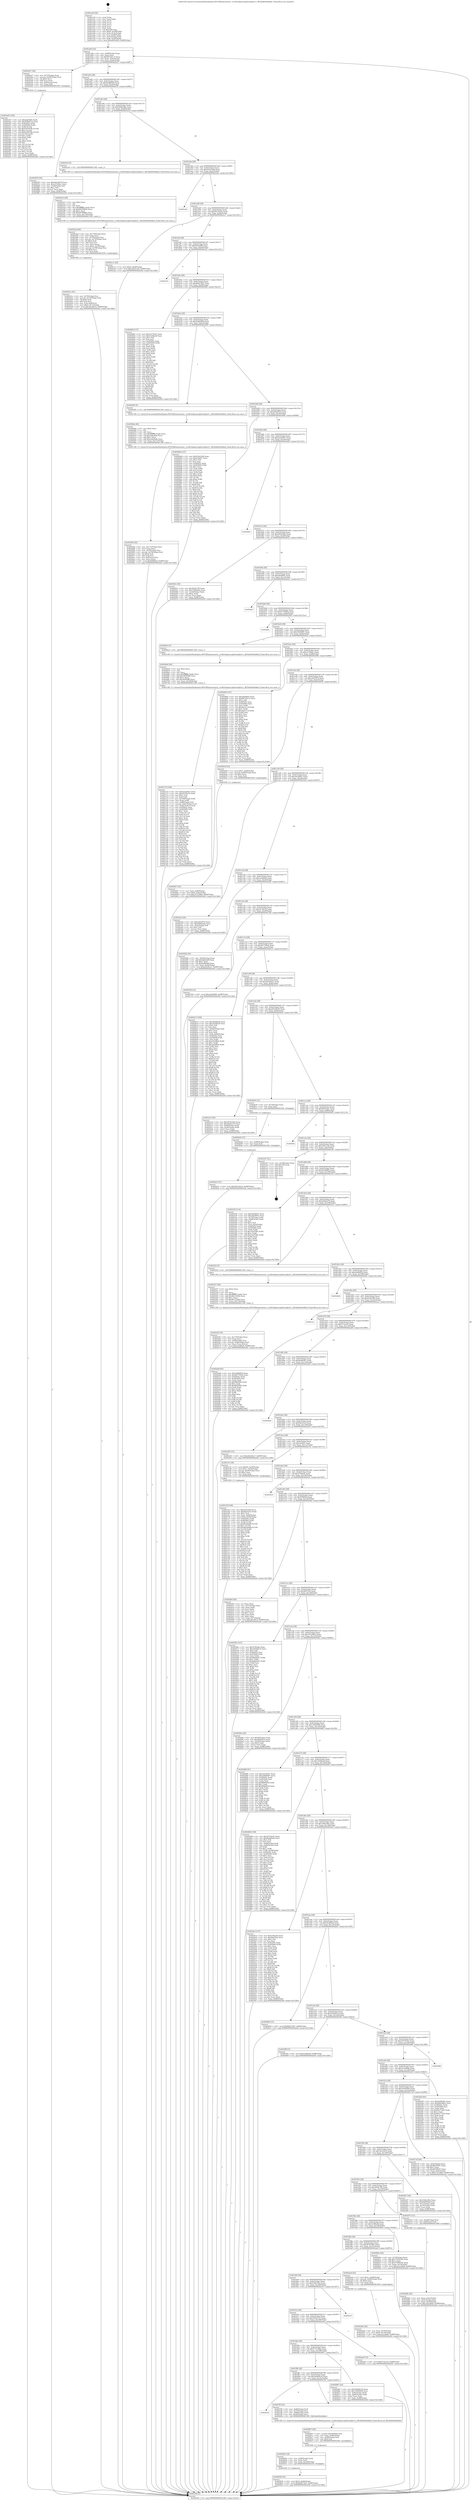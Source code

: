 digraph "0x401a30" {
  label = "0x401a30 (/mnt/c/Users/mathe/Desktop/tcc/POCII/binaries/extr_ccvlib3rdpartysqlite3sqlite3.c_fkChildIsModified_Final-ollvm.out::main(0))"
  labelloc = "t"
  node[shape=record]

  Entry [label="",width=0.3,height=0.3,shape=circle,fillcolor=black,style=filled]
  "0x401a62" [label="{
     0x401a62 [32]\l
     | [instrs]\l
     &nbsp;&nbsp;0x401a62 \<+6\>: mov -0x98(%rbp),%eax\l
     &nbsp;&nbsp;0x401a68 \<+2\>: mov %eax,%ecx\l
     &nbsp;&nbsp;0x401a6a \<+6\>: sub $0x807a9112,%ecx\l
     &nbsp;&nbsp;0x401a70 \<+6\>: mov %eax,-0x9c(%rbp)\l
     &nbsp;&nbsp;0x401a76 \<+6\>: mov %ecx,-0xa0(%rbp)\l
     &nbsp;&nbsp;0x401a7c \<+6\>: je 0000000000402a27 \<main+0xff7\>\l
  }"]
  "0x402a27" [label="{
     0x402a27 [30]\l
     | [instrs]\l
     &nbsp;&nbsp;0x402a27 \<+4\>: mov -0x70(%rbp),%rax\l
     &nbsp;&nbsp;0x402a2b \<+7\>: movslq -0x94(%rbp),%rcx\l
     &nbsp;&nbsp;0x402a32 \<+4\>: shl $0x4,%rcx\l
     &nbsp;&nbsp;0x402a36 \<+3\>: add %rcx,%rax\l
     &nbsp;&nbsp;0x402a39 \<+4\>: mov 0x8(%rax),%rax\l
     &nbsp;&nbsp;0x402a3d \<+3\>: mov %rax,%rdi\l
     &nbsp;&nbsp;0x402a40 \<+5\>: call 0000000000401030 \<free@plt\>\l
     | [calls]\l
     &nbsp;&nbsp;0x401030 \{1\} (unknown)\l
  }"]
  "0x401a82" [label="{
     0x401a82 [28]\l
     | [instrs]\l
     &nbsp;&nbsp;0x401a82 \<+5\>: jmp 0000000000401a87 \<main+0x57\>\l
     &nbsp;&nbsp;0x401a87 \<+6\>: mov -0x9c(%rbp),%eax\l
     &nbsp;&nbsp;0x401a8d \<+5\>: sub $0x8ed800e9,%eax\l
     &nbsp;&nbsp;0x401a92 \<+6\>: mov %eax,-0xa4(%rbp)\l
     &nbsp;&nbsp;0x401a98 \<+6\>: je 0000000000402976 \<main+0xf46\>\l
  }"]
  Exit [label="",width=0.3,height=0.3,shape=circle,fillcolor=black,style=filled,peripheries=2]
  "0x402976" [label="{
     0x402976 [30]\l
     | [instrs]\l
     &nbsp;&nbsp;0x402976 \<+5\>: mov $0xd4234b76,%eax\l
     &nbsp;&nbsp;0x40297b \<+5\>: mov $0xc27d4fe1,%ecx\l
     &nbsp;&nbsp;0x402980 \<+3\>: mov -0x29(%rbp),%dl\l
     &nbsp;&nbsp;0x402983 \<+3\>: test $0x1,%dl\l
     &nbsp;&nbsp;0x402986 \<+3\>: cmovne %ecx,%eax\l
     &nbsp;&nbsp;0x402989 \<+6\>: mov %eax,-0x98(%rbp)\l
     &nbsp;&nbsp;0x40298f \<+5\>: jmp 0000000000402e0d \<main+0x13dd\>\l
  }"]
  "0x401a9e" [label="{
     0x401a9e [28]\l
     | [instrs]\l
     &nbsp;&nbsp;0x401a9e \<+5\>: jmp 0000000000401aa3 \<main+0x73\>\l
     &nbsp;&nbsp;0x401aa3 \<+6\>: mov -0x9c(%rbp),%eax\l
     &nbsp;&nbsp;0x401aa9 \<+5\>: sub $0x9269e4be,%eax\l
     &nbsp;&nbsp;0x401aae \<+6\>: mov %eax,-0xa8(%rbp)\l
     &nbsp;&nbsp;0x401ab4 \<+6\>: je 00000000004023c0 \<main+0x990\>\l
  }"]
  "0x402be3" [label="{
     0x402be3 [15]\l
     | [instrs]\l
     &nbsp;&nbsp;0x402be3 \<+10\>: movl $0x9527b23e,-0x98(%rbp)\l
     &nbsp;&nbsp;0x402bed \<+5\>: jmp 0000000000402e0d \<main+0x13dd\>\l
  }"]
  "0x4023c0" [label="{
     0x4023c0 [5]\l
     | [instrs]\l
     &nbsp;&nbsp;0x4023c0 \<+5\>: call 0000000000401160 \<next_i\>\l
     | [calls]\l
     &nbsp;&nbsp;0x401160 \{1\} (/mnt/c/Users/mathe/Desktop/tcc/POCII/binaries/extr_ccvlib3rdpartysqlite3sqlite3.c_fkChildIsModified_Final-ollvm.out::next_i)\l
  }"]
  "0x401aba" [label="{
     0x401aba [28]\l
     | [instrs]\l
     &nbsp;&nbsp;0x401aba \<+5\>: jmp 0000000000401abf \<main+0x8f\>\l
     &nbsp;&nbsp;0x401abf \<+6\>: mov -0x9c(%rbp),%eax\l
     &nbsp;&nbsp;0x401ac5 \<+5\>: sub $0x93015e4d,%eax\l
     &nbsp;&nbsp;0x401aca \<+6\>: mov %eax,-0xac(%rbp)\l
     &nbsp;&nbsp;0x401ad0 \<+6\>: je 0000000000402cb2 \<main+0x1282\>\l
  }"]
  "0x402bd4" [label="{
     0x402bd4 [15]\l
     | [instrs]\l
     &nbsp;&nbsp;0x402bd4 \<+7\>: mov -0x88(%rbp),%rax\l
     &nbsp;&nbsp;0x402bdb \<+3\>: mov %rax,%rdi\l
     &nbsp;&nbsp;0x402bde \<+5\>: call 0000000000401030 \<free@plt\>\l
     | [calls]\l
     &nbsp;&nbsp;0x401030 \{1\} (unknown)\l
  }"]
  "0x402cb2" [label="{
     0x402cb2\l
  }", style=dashed]
  "0x401ad6" [label="{
     0x401ad6 [28]\l
     | [instrs]\l
     &nbsp;&nbsp;0x401ad6 \<+5\>: jmp 0000000000401adb \<main+0xab\>\l
     &nbsp;&nbsp;0x401adb \<+6\>: mov -0x9c(%rbp),%eax\l
     &nbsp;&nbsp;0x401ae1 \<+5\>: sub $0x9527b23e,%eax\l
     &nbsp;&nbsp;0x401ae6 \<+6\>: mov %eax,-0xb0(%rbp)\l
     &nbsp;&nbsp;0x401aec \<+6\>: je 0000000000402cc1 \<main+0x1291\>\l
  }"]
  "0x402a45" [label="{
     0x402a45 [100]\l
     | [instrs]\l
     &nbsp;&nbsp;0x402a45 \<+5\>: mov $0xafad46f3,%edx\l
     &nbsp;&nbsp;0x402a4a \<+5\>: mov $0x539eb723,%esi\l
     &nbsp;&nbsp;0x402a4f \<+8\>: mov 0x40505c,%r8d\l
     &nbsp;&nbsp;0x402a57 \<+8\>: mov 0x405060,%r9d\l
     &nbsp;&nbsp;0x402a5f \<+3\>: mov %r8d,%r10d\l
     &nbsp;&nbsp;0x402a62 \<+7\>: add $0xf325976b,%r10d\l
     &nbsp;&nbsp;0x402a69 \<+4\>: sub $0x1,%r10d\l
     &nbsp;&nbsp;0x402a6d \<+7\>: sub $0xf325976b,%r10d\l
     &nbsp;&nbsp;0x402a74 \<+4\>: imul %r10d,%r8d\l
     &nbsp;&nbsp;0x402a78 \<+4\>: and $0x1,%r8d\l
     &nbsp;&nbsp;0x402a7c \<+4\>: cmp $0x0,%r8d\l
     &nbsp;&nbsp;0x402a80 \<+4\>: sete %r11b\l
     &nbsp;&nbsp;0x402a84 \<+4\>: cmp $0xa,%r9d\l
     &nbsp;&nbsp;0x402a88 \<+3\>: setl %bl\l
     &nbsp;&nbsp;0x402a8b \<+3\>: mov %r11b,%r14b\l
     &nbsp;&nbsp;0x402a8e \<+3\>: and %bl,%r14b\l
     &nbsp;&nbsp;0x402a91 \<+3\>: xor %bl,%r11b\l
     &nbsp;&nbsp;0x402a94 \<+3\>: or %r11b,%r14b\l
     &nbsp;&nbsp;0x402a97 \<+4\>: test $0x1,%r14b\l
     &nbsp;&nbsp;0x402a9b \<+3\>: cmovne %esi,%edx\l
     &nbsp;&nbsp;0x402a9e \<+6\>: mov %edx,-0x98(%rbp)\l
     &nbsp;&nbsp;0x402aa4 \<+5\>: jmp 0000000000402e0d \<main+0x13dd\>\l
  }"]
  "0x402cc1" [label="{
     0x402cc1 [22]\l
     | [instrs]\l
     &nbsp;&nbsp;0x402cc1 \<+7\>: movl $0x0,-0x38(%rbp)\l
     &nbsp;&nbsp;0x402cc8 \<+10\>: movl $0xe5051c44,-0x98(%rbp)\l
     &nbsp;&nbsp;0x402cd2 \<+5\>: jmp 0000000000402e0d \<main+0x13dd\>\l
  }"]
  "0x401af2" [label="{
     0x401af2 [28]\l
     | [instrs]\l
     &nbsp;&nbsp;0x401af2 \<+5\>: jmp 0000000000401af7 \<main+0xc7\>\l
     &nbsp;&nbsp;0x401af7 \<+6\>: mov -0x9c(%rbp),%eax\l
     &nbsp;&nbsp;0x401afd \<+5\>: sub $0x95cbedf9,%eax\l
     &nbsp;&nbsp;0x401b02 \<+6\>: mov %eax,-0xb4(%rbp)\l
     &nbsp;&nbsp;0x401b08 \<+6\>: je 0000000000402c01 \<main+0x11d1\>\l
  }"]
  "0x402836" [label="{
     0x402836 [25]\l
     | [instrs]\l
     &nbsp;&nbsp;0x402836 \<+10\>: movl $0x0,-0x94(%rbp)\l
     &nbsp;&nbsp;0x402840 \<+10\>: movl $0x9b6274d7,-0x98(%rbp)\l
     &nbsp;&nbsp;0x40284a \<+5\>: jmp 0000000000402e0d \<main+0x13dd\>\l
  }"]
  "0x402c01" [label="{
     0x402c01\l
  }", style=dashed]
  "0x401b0e" [label="{
     0x401b0e [28]\l
     | [instrs]\l
     &nbsp;&nbsp;0x401b0e \<+5\>: jmp 0000000000401b13 \<main+0xe3\>\l
     &nbsp;&nbsp;0x401b13 \<+6\>: mov -0x9c(%rbp),%eax\l
     &nbsp;&nbsp;0x401b19 \<+5\>: sub $0x9b6274d7,%eax\l
     &nbsp;&nbsp;0x401b1e \<+6\>: mov %eax,-0xb8(%rbp)\l
     &nbsp;&nbsp;0x401b24 \<+6\>: je 000000000040284f \<main+0xe1f\>\l
  }"]
  "0x402824" [label="{
     0x402824 [18]\l
     | [instrs]\l
     &nbsp;&nbsp;0x402824 \<+4\>: mov -0x60(%rbp),%rdx\l
     &nbsp;&nbsp;0x402828 \<+3\>: mov %rdx,%rdi\l
     &nbsp;&nbsp;0x40282b \<+6\>: mov %eax,-0x184(%rbp)\l
     &nbsp;&nbsp;0x402831 \<+5\>: call 0000000000401030 \<free@plt\>\l
     | [calls]\l
     &nbsp;&nbsp;0x401030 \{1\} (unknown)\l
  }"]
  "0x40284f" [label="{
     0x40284f [137]\l
     | [instrs]\l
     &nbsp;&nbsp;0x40284f \<+5\>: mov $0x2d776c81,%eax\l
     &nbsp;&nbsp;0x402854 \<+5\>: mov $0x15d9dc2f,%ecx\l
     &nbsp;&nbsp;0x402859 \<+2\>: mov $0x1,%dl\l
     &nbsp;&nbsp;0x40285b \<+2\>: xor %esi,%esi\l
     &nbsp;&nbsp;0x40285d \<+7\>: mov 0x40505c,%edi\l
     &nbsp;&nbsp;0x402864 \<+8\>: mov 0x405060,%r8d\l
     &nbsp;&nbsp;0x40286c \<+3\>: sub $0x1,%esi\l
     &nbsp;&nbsp;0x40286f \<+3\>: mov %edi,%r9d\l
     &nbsp;&nbsp;0x402872 \<+3\>: add %esi,%r9d\l
     &nbsp;&nbsp;0x402875 \<+4\>: imul %r9d,%edi\l
     &nbsp;&nbsp;0x402879 \<+3\>: and $0x1,%edi\l
     &nbsp;&nbsp;0x40287c \<+3\>: cmp $0x0,%edi\l
     &nbsp;&nbsp;0x40287f \<+4\>: sete %r10b\l
     &nbsp;&nbsp;0x402883 \<+4\>: cmp $0xa,%r8d\l
     &nbsp;&nbsp;0x402887 \<+4\>: setl %r11b\l
     &nbsp;&nbsp;0x40288b \<+3\>: mov %r10b,%bl\l
     &nbsp;&nbsp;0x40288e \<+3\>: xor $0xff,%bl\l
     &nbsp;&nbsp;0x402891 \<+3\>: mov %r11b,%r14b\l
     &nbsp;&nbsp;0x402894 \<+4\>: xor $0xff,%r14b\l
     &nbsp;&nbsp;0x402898 \<+3\>: xor $0x0,%dl\l
     &nbsp;&nbsp;0x40289b \<+3\>: mov %bl,%r15b\l
     &nbsp;&nbsp;0x40289e \<+4\>: and $0x0,%r15b\l
     &nbsp;&nbsp;0x4028a2 \<+3\>: and %dl,%r10b\l
     &nbsp;&nbsp;0x4028a5 \<+3\>: mov %r14b,%r12b\l
     &nbsp;&nbsp;0x4028a8 \<+4\>: and $0x0,%r12b\l
     &nbsp;&nbsp;0x4028ac \<+3\>: and %dl,%r11b\l
     &nbsp;&nbsp;0x4028af \<+3\>: or %r10b,%r15b\l
     &nbsp;&nbsp;0x4028b2 \<+3\>: or %r11b,%r12b\l
     &nbsp;&nbsp;0x4028b5 \<+3\>: xor %r12b,%r15b\l
     &nbsp;&nbsp;0x4028b8 \<+3\>: or %r14b,%bl\l
     &nbsp;&nbsp;0x4028bb \<+3\>: xor $0xff,%bl\l
     &nbsp;&nbsp;0x4028be \<+3\>: or $0x0,%dl\l
     &nbsp;&nbsp;0x4028c1 \<+2\>: and %dl,%bl\l
     &nbsp;&nbsp;0x4028c3 \<+3\>: or %bl,%r15b\l
     &nbsp;&nbsp;0x4028c6 \<+4\>: test $0x1,%r15b\l
     &nbsp;&nbsp;0x4028ca \<+3\>: cmovne %ecx,%eax\l
     &nbsp;&nbsp;0x4028cd \<+6\>: mov %eax,-0x98(%rbp)\l
     &nbsp;&nbsp;0x4028d3 \<+5\>: jmp 0000000000402e0d \<main+0x13dd\>\l
  }"]
  "0x401b2a" [label="{
     0x401b2a [28]\l
     | [instrs]\l
     &nbsp;&nbsp;0x401b2a \<+5\>: jmp 0000000000401b2f \<main+0xff\>\l
     &nbsp;&nbsp;0x401b2f \<+6\>: mov -0x9c(%rbp),%eax\l
     &nbsp;&nbsp;0x401b35 \<+5\>: sub $0x9eb0f38d,%eax\l
     &nbsp;&nbsp;0x401b3a \<+6\>: mov %eax,-0xbc(%rbp)\l
     &nbsp;&nbsp;0x401b40 \<+6\>: je 0000000000402465 \<main+0xa35\>\l
  }"]
  "0x402807" [label="{
     0x402807 [29]\l
     | [instrs]\l
     &nbsp;&nbsp;0x402807 \<+10\>: movabs $0x4030b6,%rdi\l
     &nbsp;&nbsp;0x402811 \<+6\>: mov %eax,-0x90(%rbp)\l
     &nbsp;&nbsp;0x402817 \<+6\>: mov -0x90(%rbp),%esi\l
     &nbsp;&nbsp;0x40281d \<+2\>: mov $0x0,%al\l
     &nbsp;&nbsp;0x40281f \<+5\>: call 0000000000401040 \<printf@plt\>\l
     | [calls]\l
     &nbsp;&nbsp;0x401040 \{1\} (unknown)\l
  }"]
  "0x402465" [label="{
     0x402465 [5]\l
     | [instrs]\l
     &nbsp;&nbsp;0x402465 \<+5\>: call 0000000000401160 \<next_i\>\l
     | [calls]\l
     &nbsp;&nbsp;0x401160 \{1\} (/mnt/c/Users/mathe/Desktop/tcc/POCII/binaries/extr_ccvlib3rdpartysqlite3sqlite3.c_fkChildIsModified_Final-ollvm.out::next_i)\l
  }"]
  "0x401b46" [label="{
     0x401b46 [28]\l
     | [instrs]\l
     &nbsp;&nbsp;0x401b46 \<+5\>: jmp 0000000000401b4b \<main+0x11b\>\l
     &nbsp;&nbsp;0x401b4b \<+6\>: mov -0x9c(%rbp),%eax\l
     &nbsp;&nbsp;0x401b51 \<+5\>: sub $0xa09c6810,%eax\l
     &nbsp;&nbsp;0x401b56 \<+6\>: mov %eax,-0xc0(%rbp)\l
     &nbsp;&nbsp;0x401b5c \<+6\>: je 00000000004020b8 \<main+0x688\>\l
  }"]
  "0x402016" [label="{
     0x402016\l
  }", style=dashed]
  "0x4020b8" [label="{
     0x4020b8 [137]\l
     | [instrs]\l
     &nbsp;&nbsp;0x4020b8 \<+5\>: mov $0xf1b410fd,%eax\l
     &nbsp;&nbsp;0x4020bd \<+5\>: mov $0xe5dd51,%ecx\l
     &nbsp;&nbsp;0x4020c2 \<+2\>: mov $0x1,%dl\l
     &nbsp;&nbsp;0x4020c4 \<+2\>: xor %esi,%esi\l
     &nbsp;&nbsp;0x4020c6 \<+7\>: mov 0x40505c,%edi\l
     &nbsp;&nbsp;0x4020cd \<+8\>: mov 0x405060,%r8d\l
     &nbsp;&nbsp;0x4020d5 \<+3\>: sub $0x1,%esi\l
     &nbsp;&nbsp;0x4020d8 \<+3\>: mov %edi,%r9d\l
     &nbsp;&nbsp;0x4020db \<+3\>: add %esi,%r9d\l
     &nbsp;&nbsp;0x4020de \<+4\>: imul %r9d,%edi\l
     &nbsp;&nbsp;0x4020e2 \<+3\>: and $0x1,%edi\l
     &nbsp;&nbsp;0x4020e5 \<+3\>: cmp $0x0,%edi\l
     &nbsp;&nbsp;0x4020e8 \<+4\>: sete %r10b\l
     &nbsp;&nbsp;0x4020ec \<+4\>: cmp $0xa,%r8d\l
     &nbsp;&nbsp;0x4020f0 \<+4\>: setl %r11b\l
     &nbsp;&nbsp;0x4020f4 \<+3\>: mov %r10b,%bl\l
     &nbsp;&nbsp;0x4020f7 \<+3\>: xor $0xff,%bl\l
     &nbsp;&nbsp;0x4020fa \<+3\>: mov %r11b,%r14b\l
     &nbsp;&nbsp;0x4020fd \<+4\>: xor $0xff,%r14b\l
     &nbsp;&nbsp;0x402101 \<+3\>: xor $0x0,%dl\l
     &nbsp;&nbsp;0x402104 \<+3\>: mov %bl,%r15b\l
     &nbsp;&nbsp;0x402107 \<+4\>: and $0x0,%r15b\l
     &nbsp;&nbsp;0x40210b \<+3\>: and %dl,%r10b\l
     &nbsp;&nbsp;0x40210e \<+3\>: mov %r14b,%r12b\l
     &nbsp;&nbsp;0x402111 \<+4\>: and $0x0,%r12b\l
     &nbsp;&nbsp;0x402115 \<+3\>: and %dl,%r11b\l
     &nbsp;&nbsp;0x402118 \<+3\>: or %r10b,%r15b\l
     &nbsp;&nbsp;0x40211b \<+3\>: or %r11b,%r12b\l
     &nbsp;&nbsp;0x40211e \<+3\>: xor %r12b,%r15b\l
     &nbsp;&nbsp;0x402121 \<+3\>: or %r14b,%bl\l
     &nbsp;&nbsp;0x402124 \<+3\>: xor $0xff,%bl\l
     &nbsp;&nbsp;0x402127 \<+3\>: or $0x0,%dl\l
     &nbsp;&nbsp;0x40212a \<+2\>: and %dl,%bl\l
     &nbsp;&nbsp;0x40212c \<+3\>: or %bl,%r15b\l
     &nbsp;&nbsp;0x40212f \<+4\>: test $0x1,%r15b\l
     &nbsp;&nbsp;0x402133 \<+3\>: cmovne %ecx,%eax\l
     &nbsp;&nbsp;0x402136 \<+6\>: mov %eax,-0x98(%rbp)\l
     &nbsp;&nbsp;0x40213c \<+5\>: jmp 0000000000402e0d \<main+0x13dd\>\l
  }"]
  "0x401b62" [label="{
     0x401b62 [28]\l
     | [instrs]\l
     &nbsp;&nbsp;0x401b62 \<+5\>: jmp 0000000000401b67 \<main+0x137\>\l
     &nbsp;&nbsp;0x401b67 \<+6\>: mov -0x9c(%rbp),%eax\l
     &nbsp;&nbsp;0x401b6d \<+5\>: sub $0xa2a20457,%eax\l
     &nbsp;&nbsp;0x401b72 \<+6\>: mov %eax,-0xc4(%rbp)\l
     &nbsp;&nbsp;0x401b78 \<+6\>: je 0000000000402d42 \<main+0x1312\>\l
  }"]
  "0x4027f0" [label="{
     0x4027f0 [23]\l
     | [instrs]\l
     &nbsp;&nbsp;0x4027f0 \<+4\>: mov -0x60(%rbp),%rdi\l
     &nbsp;&nbsp;0x4027f4 \<+4\>: mov -0x70(%rbp),%rsi\l
     &nbsp;&nbsp;0x4027f8 \<+7\>: mov -0x88(%rbp),%rdx\l
     &nbsp;&nbsp;0x4027ff \<+3\>: mov -0x50(%rbp),%ecx\l
     &nbsp;&nbsp;0x402802 \<+5\>: call 00000000004013f0 \<fkChildIsModified\>\l
     | [calls]\l
     &nbsp;&nbsp;0x4013f0 \{1\} (/mnt/c/Users/mathe/Desktop/tcc/POCII/binaries/extr_ccvlib3rdpartysqlite3sqlite3.c_fkChildIsModified_Final-ollvm.out::fkChildIsModified)\l
  }"]
  "0x402d42" [label="{
     0x402d42\l
  }", style=dashed]
  "0x401b7e" [label="{
     0x401b7e [28]\l
     | [instrs]\l
     &nbsp;&nbsp;0x401b7e \<+5\>: jmp 0000000000401b83 \<main+0x153\>\l
     &nbsp;&nbsp;0x401b83 \<+6\>: mov -0x9c(%rbp),%eax\l
     &nbsp;&nbsp;0x401b89 \<+5\>: sub $0xa405a582,%eax\l
     &nbsp;&nbsp;0x401b8e \<+6\>: mov %eax,-0xc8(%rbp)\l
     &nbsp;&nbsp;0x401b94 \<+6\>: je 000000000040203c \<main+0x60c\>\l
  }"]
  "0x402710" [label="{
     0x402710 [169]\l
     | [instrs]\l
     &nbsp;&nbsp;0x402710 \<+5\>: mov $0xa2a20457,%ecx\l
     &nbsp;&nbsp;0x402715 \<+5\>: mov $0xcf139a78,%edx\l
     &nbsp;&nbsp;0x40271a \<+3\>: mov $0x1,%sil\l
     &nbsp;&nbsp;0x40271d \<+2\>: xor %edi,%edi\l
     &nbsp;&nbsp;0x40271f \<+7\>: mov -0x180(%rbp),%r8d\l
     &nbsp;&nbsp;0x402726 \<+4\>: imul %eax,%r8d\l
     &nbsp;&nbsp;0x40272a \<+7\>: mov -0x88(%rbp),%r9\l
     &nbsp;&nbsp;0x402731 \<+7\>: movslq -0x8c(%rbp),%r10\l
     &nbsp;&nbsp;0x402738 \<+4\>: mov %r8d,(%r9,%r10,4)\l
     &nbsp;&nbsp;0x40273c \<+7\>: mov 0x40505c,%eax\l
     &nbsp;&nbsp;0x402743 \<+8\>: mov 0x405060,%r8d\l
     &nbsp;&nbsp;0x40274b \<+3\>: sub $0x1,%edi\l
     &nbsp;&nbsp;0x40274e \<+3\>: mov %eax,%r11d\l
     &nbsp;&nbsp;0x402751 \<+3\>: add %edi,%r11d\l
     &nbsp;&nbsp;0x402754 \<+4\>: imul %r11d,%eax\l
     &nbsp;&nbsp;0x402758 \<+3\>: and $0x1,%eax\l
     &nbsp;&nbsp;0x40275b \<+3\>: cmp $0x0,%eax\l
     &nbsp;&nbsp;0x40275e \<+3\>: sete %bl\l
     &nbsp;&nbsp;0x402761 \<+4\>: cmp $0xa,%r8d\l
     &nbsp;&nbsp;0x402765 \<+4\>: setl %r14b\l
     &nbsp;&nbsp;0x402769 \<+3\>: mov %bl,%r15b\l
     &nbsp;&nbsp;0x40276c \<+4\>: xor $0xff,%r15b\l
     &nbsp;&nbsp;0x402770 \<+3\>: mov %r14b,%r12b\l
     &nbsp;&nbsp;0x402773 \<+4\>: xor $0xff,%r12b\l
     &nbsp;&nbsp;0x402777 \<+4\>: xor $0x0,%sil\l
     &nbsp;&nbsp;0x40277b \<+3\>: mov %r15b,%r13b\l
     &nbsp;&nbsp;0x40277e \<+4\>: and $0x0,%r13b\l
     &nbsp;&nbsp;0x402782 \<+3\>: and %sil,%bl\l
     &nbsp;&nbsp;0x402785 \<+3\>: mov %r12b,%al\l
     &nbsp;&nbsp;0x402788 \<+2\>: and $0x0,%al\l
     &nbsp;&nbsp;0x40278a \<+3\>: and %sil,%r14b\l
     &nbsp;&nbsp;0x40278d \<+3\>: or %bl,%r13b\l
     &nbsp;&nbsp;0x402790 \<+3\>: or %r14b,%al\l
     &nbsp;&nbsp;0x402793 \<+3\>: xor %al,%r13b\l
     &nbsp;&nbsp;0x402796 \<+3\>: or %r12b,%r15b\l
     &nbsp;&nbsp;0x402799 \<+4\>: xor $0xff,%r15b\l
     &nbsp;&nbsp;0x40279d \<+4\>: or $0x0,%sil\l
     &nbsp;&nbsp;0x4027a1 \<+3\>: and %sil,%r15b\l
     &nbsp;&nbsp;0x4027a4 \<+3\>: or %r15b,%r13b\l
     &nbsp;&nbsp;0x4027a7 \<+4\>: test $0x1,%r13b\l
     &nbsp;&nbsp;0x4027ab \<+3\>: cmovne %edx,%ecx\l
     &nbsp;&nbsp;0x4027ae \<+6\>: mov %ecx,-0x98(%rbp)\l
     &nbsp;&nbsp;0x4027b4 \<+5\>: jmp 0000000000402e0d \<main+0x13dd\>\l
  }"]
  "0x40203c" [label="{
     0x40203c [30]\l
     | [instrs]\l
     &nbsp;&nbsp;0x40203c \<+5\>: mov $0x3930c7f0,%eax\l
     &nbsp;&nbsp;0x402041 \<+5\>: mov $0x728b403e,%ecx\l
     &nbsp;&nbsp;0x402046 \<+3\>: mov -0x34(%rbp),%edx\l
     &nbsp;&nbsp;0x402049 \<+3\>: cmp $0x2,%edx\l
     &nbsp;&nbsp;0x40204c \<+3\>: cmovne %ecx,%eax\l
     &nbsp;&nbsp;0x40204f \<+6\>: mov %eax,-0x98(%rbp)\l
     &nbsp;&nbsp;0x402055 \<+5\>: jmp 0000000000402e0d \<main+0x13dd\>\l
  }"]
  "0x401b9a" [label="{
     0x401b9a [28]\l
     | [instrs]\l
     &nbsp;&nbsp;0x401b9a \<+5\>: jmp 0000000000401b9f \<main+0x16f\>\l
     &nbsp;&nbsp;0x401b9f \<+6\>: mov -0x9c(%rbp),%eax\l
     &nbsp;&nbsp;0x401ba5 \<+5\>: sub $0xafad46f3,%eax\l
     &nbsp;&nbsp;0x401baa \<+6\>: mov %eax,-0xcc(%rbp)\l
     &nbsp;&nbsp;0x401bb0 \<+6\>: je 0000000000402da7 \<main+0x1377\>\l
  }"]
  "0x402e0d" [label="{
     0x402e0d [5]\l
     | [instrs]\l
     &nbsp;&nbsp;0x402e0d \<+5\>: jmp 0000000000401a62 \<main+0x32\>\l
  }"]
  "0x401a30" [label="{
     0x401a30 [50]\l
     | [instrs]\l
     &nbsp;&nbsp;0x401a30 \<+1\>: push %rbp\l
     &nbsp;&nbsp;0x401a31 \<+3\>: mov %rsp,%rbp\l
     &nbsp;&nbsp;0x401a34 \<+2\>: push %r15\l
     &nbsp;&nbsp;0x401a36 \<+2\>: push %r14\l
     &nbsp;&nbsp;0x401a38 \<+2\>: push %r13\l
     &nbsp;&nbsp;0x401a3a \<+2\>: push %r12\l
     &nbsp;&nbsp;0x401a3c \<+1\>: push %rbx\l
     &nbsp;&nbsp;0x401a3d \<+7\>: sub $0x168,%rsp\l
     &nbsp;&nbsp;0x401a44 \<+7\>: movl $0x0,-0x38(%rbp)\l
     &nbsp;&nbsp;0x401a4b \<+3\>: mov %edi,-0x3c(%rbp)\l
     &nbsp;&nbsp;0x401a4e \<+4\>: mov %rsi,-0x48(%rbp)\l
     &nbsp;&nbsp;0x401a52 \<+3\>: mov -0x3c(%rbp),%edi\l
     &nbsp;&nbsp;0x401a55 \<+3\>: mov %edi,-0x34(%rbp)\l
     &nbsp;&nbsp;0x401a58 \<+10\>: movl $0xa405a582,-0x98(%rbp)\l
  }"]
  "0x4026e8" [label="{
     0x4026e8 [40]\l
     | [instrs]\l
     &nbsp;&nbsp;0x4026e8 \<+5\>: mov $0x2,%ecx\l
     &nbsp;&nbsp;0x4026ed \<+1\>: cltd\l
     &nbsp;&nbsp;0x4026ee \<+2\>: idiv %ecx\l
     &nbsp;&nbsp;0x4026f0 \<+6\>: imul $0xfffffffe,%edx,%ecx\l
     &nbsp;&nbsp;0x4026f6 \<+6\>: add $0x36285ff0,%ecx\l
     &nbsp;&nbsp;0x4026fc \<+3\>: add $0x1,%ecx\l
     &nbsp;&nbsp;0x4026ff \<+6\>: sub $0x36285ff0,%ecx\l
     &nbsp;&nbsp;0x402705 \<+6\>: mov %ecx,-0x180(%rbp)\l
     &nbsp;&nbsp;0x40270b \<+5\>: call 0000000000401160 \<next_i\>\l
     | [calls]\l
     &nbsp;&nbsp;0x401160 \{1\} (/mnt/c/Users/mathe/Desktop/tcc/POCII/binaries/extr_ccvlib3rdpartysqlite3sqlite3.c_fkChildIsModified_Final-ollvm.out::next_i)\l
  }"]
  "0x402da7" [label="{
     0x402da7\l
  }", style=dashed]
  "0x401bb6" [label="{
     0x401bb6 [28]\l
     | [instrs]\l
     &nbsp;&nbsp;0x401bb6 \<+5\>: jmp 0000000000401bbb \<main+0x18b\>\l
     &nbsp;&nbsp;0x401bbb \<+6\>: mov -0x9c(%rbp),%eax\l
     &nbsp;&nbsp;0x401bc1 \<+5\>: sub $0xb179083a,%eax\l
     &nbsp;&nbsp;0x401bc6 \<+6\>: mov %eax,-0xd0(%rbp)\l
     &nbsp;&nbsp;0x401bcc \<+6\>: je 0000000000402dfe \<main+0x13ce\>\l
  }"]
  "0x401ffa" [label="{
     0x401ffa [28]\l
     | [instrs]\l
     &nbsp;&nbsp;0x401ffa \<+5\>: jmp 0000000000401fff \<main+0x5cf\>\l
     &nbsp;&nbsp;0x401fff \<+6\>: mov -0x9c(%rbp),%eax\l
     &nbsp;&nbsp;0x402005 \<+5\>: sub $0x5dd29e16,%eax\l
     &nbsp;&nbsp;0x40200a \<+6\>: mov %eax,-0x16c(%rbp)\l
     &nbsp;&nbsp;0x402010 \<+6\>: je 00000000004027f0 \<main+0xdc0\>\l
  }"]
  "0x402dfe" [label="{
     0x402dfe\l
  }", style=dashed]
  "0x401bd2" [label="{
     0x401bd2 [28]\l
     | [instrs]\l
     &nbsp;&nbsp;0x401bd2 \<+5\>: jmp 0000000000401bd7 \<main+0x1a7\>\l
     &nbsp;&nbsp;0x401bd7 \<+6\>: mov -0x9c(%rbp),%eax\l
     &nbsp;&nbsp;0x401bdd \<+5\>: sub $0xc064b897,%eax\l
     &nbsp;&nbsp;0x401be2 \<+6\>: mov %eax,-0xd4(%rbp)\l
     &nbsp;&nbsp;0x401be8 \<+6\>: je 00000000004026e3 \<main+0xcb3\>\l
  }"]
  "0x402667" [label="{
     0x402667 [33]\l
     | [instrs]\l
     &nbsp;&nbsp;0x402667 \<+5\>: mov $0x5dd29e16,%eax\l
     &nbsp;&nbsp;0x40266c \<+5\>: mov $0x13839500,%ecx\l
     &nbsp;&nbsp;0x402671 \<+6\>: mov -0x8c(%rbp),%edx\l
     &nbsp;&nbsp;0x402677 \<+3\>: cmp -0x80(%rbp),%edx\l
     &nbsp;&nbsp;0x40267a \<+3\>: cmovl %ecx,%eax\l
     &nbsp;&nbsp;0x40267d \<+6\>: mov %eax,-0x98(%rbp)\l
     &nbsp;&nbsp;0x402683 \<+5\>: jmp 0000000000402e0d \<main+0x13dd\>\l
  }"]
  "0x4026e3" [label="{
     0x4026e3 [5]\l
     | [instrs]\l
     &nbsp;&nbsp;0x4026e3 \<+5\>: call 0000000000401160 \<next_i\>\l
     | [calls]\l
     &nbsp;&nbsp;0x401160 \{1\} (/mnt/c/Users/mathe/Desktop/tcc/POCII/binaries/extr_ccvlib3rdpartysqlite3sqlite3.c_fkChildIsModified_Final-ollvm.out::next_i)\l
  }"]
  "0x401bee" [label="{
     0x401bee [28]\l
     | [instrs]\l
     &nbsp;&nbsp;0x401bee \<+5\>: jmp 0000000000401bf3 \<main+0x1c3\>\l
     &nbsp;&nbsp;0x401bf3 \<+6\>: mov -0x9c(%rbp),%eax\l
     &nbsp;&nbsp;0x401bf9 \<+5\>: sub $0xc27d4fe1,%eax\l
     &nbsp;&nbsp;0x401bfe \<+6\>: mov %eax,-0xd8(%rbp)\l
     &nbsp;&nbsp;0x401c04 \<+6\>: je 0000000000402994 \<main+0xf64\>\l
  }"]
  "0x401fde" [label="{
     0x401fde [28]\l
     | [instrs]\l
     &nbsp;&nbsp;0x401fde \<+5\>: jmp 0000000000401fe3 \<main+0x5b3\>\l
     &nbsp;&nbsp;0x401fe3 \<+6\>: mov -0x9c(%rbp),%eax\l
     &nbsp;&nbsp;0x401fe9 \<+5\>: sub $0x5731289a,%eax\l
     &nbsp;&nbsp;0x401fee \<+6\>: mov %eax,-0x168(%rbp)\l
     &nbsp;&nbsp;0x401ff4 \<+6\>: je 0000000000402667 \<main+0xc37\>\l
  }"]
  "0x402994" [label="{
     0x402994 [147]\l
     | [instrs]\l
     &nbsp;&nbsp;0x402994 \<+5\>: mov $0xafad46f3,%eax\l
     &nbsp;&nbsp;0x402999 \<+5\>: mov $0x807a9112,%ecx\l
     &nbsp;&nbsp;0x40299e \<+2\>: mov $0x1,%dl\l
     &nbsp;&nbsp;0x4029a0 \<+7\>: mov 0x40505c,%esi\l
     &nbsp;&nbsp;0x4029a7 \<+7\>: mov 0x405060,%edi\l
     &nbsp;&nbsp;0x4029ae \<+3\>: mov %esi,%r8d\l
     &nbsp;&nbsp;0x4029b1 \<+7\>: sub $0xeba511cf,%r8d\l
     &nbsp;&nbsp;0x4029b8 \<+4\>: sub $0x1,%r8d\l
     &nbsp;&nbsp;0x4029bc \<+7\>: add $0xeba511cf,%r8d\l
     &nbsp;&nbsp;0x4029c3 \<+4\>: imul %r8d,%esi\l
     &nbsp;&nbsp;0x4029c7 \<+3\>: and $0x1,%esi\l
     &nbsp;&nbsp;0x4029ca \<+3\>: cmp $0x0,%esi\l
     &nbsp;&nbsp;0x4029cd \<+4\>: sete %r9b\l
     &nbsp;&nbsp;0x4029d1 \<+3\>: cmp $0xa,%edi\l
     &nbsp;&nbsp;0x4029d4 \<+4\>: setl %r10b\l
     &nbsp;&nbsp;0x4029d8 \<+3\>: mov %r9b,%r11b\l
     &nbsp;&nbsp;0x4029db \<+4\>: xor $0xff,%r11b\l
     &nbsp;&nbsp;0x4029df \<+3\>: mov %r10b,%bl\l
     &nbsp;&nbsp;0x4029e2 \<+3\>: xor $0xff,%bl\l
     &nbsp;&nbsp;0x4029e5 \<+3\>: xor $0x0,%dl\l
     &nbsp;&nbsp;0x4029e8 \<+3\>: mov %r11b,%r14b\l
     &nbsp;&nbsp;0x4029eb \<+4\>: and $0x0,%r14b\l
     &nbsp;&nbsp;0x4029ef \<+3\>: and %dl,%r9b\l
     &nbsp;&nbsp;0x4029f2 \<+3\>: mov %bl,%r15b\l
     &nbsp;&nbsp;0x4029f5 \<+4\>: and $0x0,%r15b\l
     &nbsp;&nbsp;0x4029f9 \<+3\>: and %dl,%r10b\l
     &nbsp;&nbsp;0x4029fc \<+3\>: or %r9b,%r14b\l
     &nbsp;&nbsp;0x4029ff \<+3\>: or %r10b,%r15b\l
     &nbsp;&nbsp;0x402a02 \<+3\>: xor %r15b,%r14b\l
     &nbsp;&nbsp;0x402a05 \<+3\>: or %bl,%r11b\l
     &nbsp;&nbsp;0x402a08 \<+4\>: xor $0xff,%r11b\l
     &nbsp;&nbsp;0x402a0c \<+3\>: or $0x0,%dl\l
     &nbsp;&nbsp;0x402a0f \<+3\>: and %dl,%r11b\l
     &nbsp;&nbsp;0x402a12 \<+3\>: or %r11b,%r14b\l
     &nbsp;&nbsp;0x402a15 \<+4\>: test $0x1,%r14b\l
     &nbsp;&nbsp;0x402a19 \<+3\>: cmovne %ecx,%eax\l
     &nbsp;&nbsp;0x402a1c \<+6\>: mov %eax,-0x98(%rbp)\l
     &nbsp;&nbsp;0x402a22 \<+5\>: jmp 0000000000402e0d \<main+0x13dd\>\l
  }"]
  "0x401c0a" [label="{
     0x401c0a [28]\l
     | [instrs]\l
     &nbsp;&nbsp;0x401c0a \<+5\>: jmp 0000000000401c0f \<main+0x1df\>\l
     &nbsp;&nbsp;0x401c0f \<+6\>: mov -0x9c(%rbp),%eax\l
     &nbsp;&nbsp;0x401c15 \<+5\>: sub $0xc2b55f7d,%eax\l
     &nbsp;&nbsp;0x401c1a \<+6\>: mov %eax,-0xdc(%rbp)\l
     &nbsp;&nbsp;0x401c20 \<+6\>: je 0000000000402630 \<main+0xc00\>\l
  }"]
  "0x402aa9" [label="{
     0x402aa9 [15]\l
     | [instrs]\l
     &nbsp;&nbsp;0x402aa9 \<+10\>: movl $0xf71fce16,-0x98(%rbp)\l
     &nbsp;&nbsp;0x402ab3 \<+5\>: jmp 0000000000402e0d \<main+0x13dd\>\l
  }"]
  "0x402630" [label="{
     0x402630 [23]\l
     | [instrs]\l
     &nbsp;&nbsp;0x402630 \<+7\>: movl $0x1,-0x80(%rbp)\l
     &nbsp;&nbsp;0x402637 \<+4\>: movslq -0x80(%rbp),%rax\l
     &nbsp;&nbsp;0x40263b \<+4\>: shl $0x2,%rax\l
     &nbsp;&nbsp;0x40263f \<+3\>: mov %rax,%rdi\l
     &nbsp;&nbsp;0x402642 \<+5\>: call 0000000000401050 \<malloc@plt\>\l
     | [calls]\l
     &nbsp;&nbsp;0x401050 \{1\} (unknown)\l
  }"]
  "0x401c26" [label="{
     0x401c26 [28]\l
     | [instrs]\l
     &nbsp;&nbsp;0x401c26 \<+5\>: jmp 0000000000401c2b \<main+0x1fb\>\l
     &nbsp;&nbsp;0x401c2b \<+6\>: mov -0x9c(%rbp),%eax\l
     &nbsp;&nbsp;0x401c31 \<+5\>: sub $0xc6e39047,%eax\l
     &nbsp;&nbsp;0x401c36 \<+6\>: mov %eax,-0xe0(%rbp)\l
     &nbsp;&nbsp;0x401c3c \<+6\>: je 00000000004023a2 \<main+0x972\>\l
  }"]
  "0x401fc2" [label="{
     0x401fc2 [28]\l
     | [instrs]\l
     &nbsp;&nbsp;0x401fc2 \<+5\>: jmp 0000000000401fc7 \<main+0x597\>\l
     &nbsp;&nbsp;0x401fc7 \<+6\>: mov -0x9c(%rbp),%eax\l
     &nbsp;&nbsp;0x401fcd \<+5\>: sub $0x539eb723,%eax\l
     &nbsp;&nbsp;0x401fd2 \<+6\>: mov %eax,-0x164(%rbp)\l
     &nbsp;&nbsp;0x401fd8 \<+6\>: je 0000000000402aa9 \<main+0x1079\>\l
  }"]
  "0x4023a2" [label="{
     0x4023a2 [30]\l
     | [instrs]\l
     &nbsp;&nbsp;0x4023a2 \<+5\>: mov $0xc2b55f7d,%eax\l
     &nbsp;&nbsp;0x4023a7 \<+5\>: mov $0x9269e4be,%ecx\l
     &nbsp;&nbsp;0x4023ac \<+3\>: mov -0x2a(%rbp),%dl\l
     &nbsp;&nbsp;0x4023af \<+3\>: test $0x1,%dl\l
     &nbsp;&nbsp;0x4023b2 \<+3\>: cmovne %ecx,%eax\l
     &nbsp;&nbsp;0x4023b5 \<+6\>: mov %eax,-0x98(%rbp)\l
     &nbsp;&nbsp;0x4023bb \<+5\>: jmp 0000000000402e0d \<main+0x13dd\>\l
  }"]
  "0x401c42" [label="{
     0x401c42 [28]\l
     | [instrs]\l
     &nbsp;&nbsp;0x401c42 \<+5\>: jmp 0000000000401c47 \<main+0x217\>\l
     &nbsp;&nbsp;0x401c47 \<+6\>: mov -0x9c(%rbp),%eax\l
     &nbsp;&nbsp;0x401c4d \<+5\>: sub $0xce3dfde8,%eax\l
     &nbsp;&nbsp;0x401c52 \<+6\>: mov %eax,-0xe4(%rbp)\l
     &nbsp;&nbsp;0x401c58 \<+6\>: je 0000000000402282 \<main+0x852\>\l
  }"]
  "0x402c57" [label="{
     0x402c57\l
  }", style=dashed]
  "0x402282" [label="{
     0x402282 [34]\l
     | [instrs]\l
     &nbsp;&nbsp;0x402282 \<+3\>: mov -0x64(%rbp),%eax\l
     &nbsp;&nbsp;0x402285 \<+5\>: add $0x6afbda6f,%eax\l
     &nbsp;&nbsp;0x40228a \<+3\>: add $0x1,%eax\l
     &nbsp;&nbsp;0x40228d \<+5\>: sub $0x6afbda6f,%eax\l
     &nbsp;&nbsp;0x402292 \<+3\>: mov %eax,-0x64(%rbp)\l
     &nbsp;&nbsp;0x402295 \<+10\>: movl $0xd4226ce7,-0x98(%rbp)\l
     &nbsp;&nbsp;0x40229f \<+5\>: jmp 0000000000402e0d \<main+0x13dd\>\l
  }"]
  "0x401c5e" [label="{
     0x401c5e [28]\l
     | [instrs]\l
     &nbsp;&nbsp;0x401c5e \<+5\>: jmp 0000000000401c63 \<main+0x233\>\l
     &nbsp;&nbsp;0x401c63 \<+6\>: mov -0x9c(%rbp),%eax\l
     &nbsp;&nbsp;0x401c69 \<+5\>: sub $0xcf139a78,%eax\l
     &nbsp;&nbsp;0x401c6e \<+6\>: mov %eax,-0xe8(%rbp)\l
     &nbsp;&nbsp;0x401c74 \<+6\>: je 00000000004027b9 \<main+0xd89\>\l
  }"]
  "0x402647" [label="{
     0x402647 [32]\l
     | [instrs]\l
     &nbsp;&nbsp;0x402647 \<+7\>: mov %rax,-0x88(%rbp)\l
     &nbsp;&nbsp;0x40264e \<+10\>: movl $0x0,-0x8c(%rbp)\l
     &nbsp;&nbsp;0x402658 \<+10\>: movl $0x5731289a,-0x98(%rbp)\l
     &nbsp;&nbsp;0x402662 \<+5\>: jmp 0000000000402e0d \<main+0x13dd\>\l
  }"]
  "0x4027b9" [label="{
     0x4027b9 [15]\l
     | [instrs]\l
     &nbsp;&nbsp;0x4027b9 \<+10\>: movl $0x34c83995,-0x98(%rbp)\l
     &nbsp;&nbsp;0x4027c3 \<+5\>: jmp 0000000000402e0d \<main+0x13dd\>\l
  }"]
  "0x401c7a" [label="{
     0x401c7a [28]\l
     | [instrs]\l
     &nbsp;&nbsp;0x401c7a \<+5\>: jmp 0000000000401c7f \<main+0x24f\>\l
     &nbsp;&nbsp;0x401c7f \<+6\>: mov -0x9c(%rbp),%eax\l
     &nbsp;&nbsp;0x401c85 \<+5\>: sub $0xd07795e6,%eax\l
     &nbsp;&nbsp;0x401c8a \<+6\>: mov %eax,-0xec(%rbp)\l
     &nbsp;&nbsp;0x401c90 \<+6\>: je 0000000000402b13 \<main+0x10e3\>\l
  }"]
  "0x402492" [label="{
     0x402492 [45]\l
     | [instrs]\l
     &nbsp;&nbsp;0x402492 \<+6\>: mov -0x17c(%rbp),%ecx\l
     &nbsp;&nbsp;0x402498 \<+3\>: imul %eax,%ecx\l
     &nbsp;&nbsp;0x40249b \<+4\>: mov -0x70(%rbp),%rsi\l
     &nbsp;&nbsp;0x40249f \<+4\>: movslq -0x74(%rbp),%rdi\l
     &nbsp;&nbsp;0x4024a3 \<+4\>: shl $0x4,%rdi\l
     &nbsp;&nbsp;0x4024a7 \<+3\>: add %rdi,%rsi\l
     &nbsp;&nbsp;0x4024aa \<+4\>: mov 0x8(%rsi),%rsi\l
     &nbsp;&nbsp;0x4024ae \<+2\>: mov %ecx,(%rsi)\l
     &nbsp;&nbsp;0x4024b0 \<+10\>: movl $0x85f692d,-0x98(%rbp)\l
     &nbsp;&nbsp;0x4024ba \<+5\>: jmp 0000000000402e0d \<main+0x13dd\>\l
  }"]
  "0x402b13" [label="{
     0x402b13 [166]\l
     | [instrs]\l
     &nbsp;&nbsp;0x402b13 \<+5\>: mov $0xeb90bf5d,%eax\l
     &nbsp;&nbsp;0x402b18 \<+5\>: mov $0x20c8f2e8,%ecx\l
     &nbsp;&nbsp;0x402b1d \<+2\>: mov $0x1,%dl\l
     &nbsp;&nbsp;0x402b1f \<+2\>: xor %esi,%esi\l
     &nbsp;&nbsp;0x402b21 \<+6\>: mov -0x94(%rbp),%edi\l
     &nbsp;&nbsp;0x402b27 \<+3\>: sub $0x1,%esi\l
     &nbsp;&nbsp;0x402b2a \<+2\>: sub %esi,%edi\l
     &nbsp;&nbsp;0x402b2c \<+6\>: mov %edi,-0x94(%rbp)\l
     &nbsp;&nbsp;0x402b32 \<+7\>: mov 0x40505c,%esi\l
     &nbsp;&nbsp;0x402b39 \<+7\>: mov 0x405060,%edi\l
     &nbsp;&nbsp;0x402b40 \<+3\>: mov %esi,%r8d\l
     &nbsp;&nbsp;0x402b43 \<+7\>: add $0x2d16ffa4,%r8d\l
     &nbsp;&nbsp;0x402b4a \<+4\>: sub $0x1,%r8d\l
     &nbsp;&nbsp;0x402b4e \<+7\>: sub $0x2d16ffa4,%r8d\l
     &nbsp;&nbsp;0x402b55 \<+4\>: imul %r8d,%esi\l
     &nbsp;&nbsp;0x402b59 \<+3\>: and $0x1,%esi\l
     &nbsp;&nbsp;0x402b5c \<+3\>: cmp $0x0,%esi\l
     &nbsp;&nbsp;0x402b5f \<+4\>: sete %r9b\l
     &nbsp;&nbsp;0x402b63 \<+3\>: cmp $0xa,%edi\l
     &nbsp;&nbsp;0x402b66 \<+4\>: setl %r10b\l
     &nbsp;&nbsp;0x402b6a \<+3\>: mov %r9b,%r11b\l
     &nbsp;&nbsp;0x402b6d \<+4\>: xor $0xff,%r11b\l
     &nbsp;&nbsp;0x402b71 \<+3\>: mov %r10b,%bl\l
     &nbsp;&nbsp;0x402b74 \<+3\>: xor $0xff,%bl\l
     &nbsp;&nbsp;0x402b77 \<+3\>: xor $0x1,%dl\l
     &nbsp;&nbsp;0x402b7a \<+3\>: mov %r11b,%r14b\l
     &nbsp;&nbsp;0x402b7d \<+4\>: and $0xff,%r14b\l
     &nbsp;&nbsp;0x402b81 \<+3\>: and %dl,%r9b\l
     &nbsp;&nbsp;0x402b84 \<+3\>: mov %bl,%r15b\l
     &nbsp;&nbsp;0x402b87 \<+4\>: and $0xff,%r15b\l
     &nbsp;&nbsp;0x402b8b \<+3\>: and %dl,%r10b\l
     &nbsp;&nbsp;0x402b8e \<+3\>: or %r9b,%r14b\l
     &nbsp;&nbsp;0x402b91 \<+3\>: or %r10b,%r15b\l
     &nbsp;&nbsp;0x402b94 \<+3\>: xor %r15b,%r14b\l
     &nbsp;&nbsp;0x402b97 \<+3\>: or %bl,%r11b\l
     &nbsp;&nbsp;0x402b9a \<+4\>: xor $0xff,%r11b\l
     &nbsp;&nbsp;0x402b9e \<+3\>: or $0x1,%dl\l
     &nbsp;&nbsp;0x402ba1 \<+3\>: and %dl,%r11b\l
     &nbsp;&nbsp;0x402ba4 \<+3\>: or %r11b,%r14b\l
     &nbsp;&nbsp;0x402ba7 \<+4\>: test $0x1,%r14b\l
     &nbsp;&nbsp;0x402bab \<+3\>: cmovne %ecx,%eax\l
     &nbsp;&nbsp;0x402bae \<+6\>: mov %eax,-0x98(%rbp)\l
     &nbsp;&nbsp;0x402bb4 \<+5\>: jmp 0000000000402e0d \<main+0x13dd\>\l
  }"]
  "0x401c96" [label="{
     0x401c96 [28]\l
     | [instrs]\l
     &nbsp;&nbsp;0x401c96 \<+5\>: jmp 0000000000401c9b \<main+0x26b\>\l
     &nbsp;&nbsp;0x401c9b \<+6\>: mov -0x9c(%rbp),%eax\l
     &nbsp;&nbsp;0x401ca1 \<+5\>: sub $0xd4226ce7,%eax\l
     &nbsp;&nbsp;0x401ca6 \<+6\>: mov %eax,-0xf0(%rbp)\l
     &nbsp;&nbsp;0x401cac \<+6\>: je 0000000000402214 \<main+0x7e4\>\l
  }"]
  "0x40246a" [label="{
     0x40246a [40]\l
     | [instrs]\l
     &nbsp;&nbsp;0x40246a \<+5\>: mov $0x2,%ecx\l
     &nbsp;&nbsp;0x40246f \<+1\>: cltd\l
     &nbsp;&nbsp;0x402470 \<+2\>: idiv %ecx\l
     &nbsp;&nbsp;0x402472 \<+6\>: imul $0xfffffffe,%edx,%ecx\l
     &nbsp;&nbsp;0x402478 \<+6\>: sub $0xcb4a02fa,%ecx\l
     &nbsp;&nbsp;0x40247e \<+3\>: add $0x1,%ecx\l
     &nbsp;&nbsp;0x402481 \<+6\>: add $0xcb4a02fa,%ecx\l
     &nbsp;&nbsp;0x402487 \<+6\>: mov %ecx,-0x17c(%rbp)\l
     &nbsp;&nbsp;0x40248d \<+5\>: call 0000000000401160 \<next_i\>\l
     | [calls]\l
     &nbsp;&nbsp;0x401160 \{1\} (/mnt/c/Users/mathe/Desktop/tcc/POCII/binaries/extr_ccvlib3rdpartysqlite3sqlite3.c_fkChildIsModified_Final-ollvm.out::next_i)\l
  }"]
  "0x402214" [label="{
     0x402214 [30]\l
     | [instrs]\l
     &nbsp;&nbsp;0x402214 \<+5\>: mov $0x487814b5,%eax\l
     &nbsp;&nbsp;0x402219 \<+5\>: mov $0xe9ab5e70,%ecx\l
     &nbsp;&nbsp;0x40221e \<+3\>: mov -0x64(%rbp),%edx\l
     &nbsp;&nbsp;0x402221 \<+3\>: cmp -0x54(%rbp),%edx\l
     &nbsp;&nbsp;0x402224 \<+3\>: cmovl %ecx,%eax\l
     &nbsp;&nbsp;0x402227 \<+6\>: mov %eax,-0x98(%rbp)\l
     &nbsp;&nbsp;0x40222d \<+5\>: jmp 0000000000402e0d \<main+0x13dd\>\l
  }"]
  "0x401cb2" [label="{
     0x401cb2 [28]\l
     | [instrs]\l
     &nbsp;&nbsp;0x401cb2 \<+5\>: jmp 0000000000401cb7 \<main+0x287\>\l
     &nbsp;&nbsp;0x401cb7 \<+6\>: mov -0x9c(%rbp),%eax\l
     &nbsp;&nbsp;0x401cbd \<+5\>: sub $0xd4234b76,%eax\l
     &nbsp;&nbsp;0x401cc2 \<+6\>: mov %eax,-0xf4(%rbp)\l
     &nbsp;&nbsp;0x401cc8 \<+6\>: je 0000000000402bc8 \<main+0x1198\>\l
  }"]
  "0x40241e" [label="{
     0x40241e [41]\l
     | [instrs]\l
     &nbsp;&nbsp;0x40241e \<+4\>: mov -0x70(%rbp),%rsi\l
     &nbsp;&nbsp;0x402422 \<+4\>: movslq -0x74(%rbp),%rdi\l
     &nbsp;&nbsp;0x402426 \<+4\>: shl $0x4,%rdi\l
     &nbsp;&nbsp;0x40242a \<+3\>: add %rdi,%rsi\l
     &nbsp;&nbsp;0x40242d \<+4\>: mov %rax,0x8(%rsi)\l
     &nbsp;&nbsp;0x402431 \<+7\>: movl $0x0,-0x7c(%rbp)\l
     &nbsp;&nbsp;0x402438 \<+10\>: movl $0x34cc0415,-0x98(%rbp)\l
     &nbsp;&nbsp;0x402442 \<+5\>: jmp 0000000000402e0d \<main+0x13dd\>\l
  }"]
  "0x402bc8" [label="{
     0x402bc8 [12]\l
     | [instrs]\l
     &nbsp;&nbsp;0x402bc8 \<+4\>: mov -0x70(%rbp),%rax\l
     &nbsp;&nbsp;0x402bcc \<+3\>: mov %rax,%rdi\l
     &nbsp;&nbsp;0x402bcf \<+5\>: call 0000000000401030 \<free@plt\>\l
     | [calls]\l
     &nbsp;&nbsp;0x401030 \{1\} (unknown)\l
  }"]
  "0x401cce" [label="{
     0x401cce [28]\l
     | [instrs]\l
     &nbsp;&nbsp;0x401cce \<+5\>: jmp 0000000000401cd3 \<main+0x2a3\>\l
     &nbsp;&nbsp;0x401cd3 \<+6\>: mov -0x9c(%rbp),%eax\l
     &nbsp;&nbsp;0x401cd9 \<+5\>: sub $0xdf523ea1,%eax\l
     &nbsp;&nbsp;0x401cde \<+6\>: mov %eax,-0xf8(%rbp)\l
     &nbsp;&nbsp;0x401ce4 \<+6\>: je 0000000000402bf2 \<main+0x11c2\>\l
  }"]
  "0x4023ed" [label="{
     0x4023ed [49]\l
     | [instrs]\l
     &nbsp;&nbsp;0x4023ed \<+6\>: mov -0x178(%rbp),%ecx\l
     &nbsp;&nbsp;0x4023f3 \<+3\>: imul %eax,%ecx\l
     &nbsp;&nbsp;0x4023f6 \<+4\>: mov -0x70(%rbp),%rsi\l
     &nbsp;&nbsp;0x4023fa \<+4\>: movslq -0x74(%rbp),%rdi\l
     &nbsp;&nbsp;0x4023fe \<+4\>: shl $0x4,%rdi\l
     &nbsp;&nbsp;0x402402 \<+3\>: add %rdi,%rsi\l
     &nbsp;&nbsp;0x402405 \<+2\>: mov %ecx,(%rsi)\l
     &nbsp;&nbsp;0x402407 \<+7\>: movl $0x1,-0x78(%rbp)\l
     &nbsp;&nbsp;0x40240e \<+4\>: movslq -0x78(%rbp),%rsi\l
     &nbsp;&nbsp;0x402412 \<+4\>: shl $0x2,%rsi\l
     &nbsp;&nbsp;0x402416 \<+3\>: mov %rsi,%rdi\l
     &nbsp;&nbsp;0x402419 \<+5\>: call 0000000000401050 \<malloc@plt\>\l
     | [calls]\l
     &nbsp;&nbsp;0x401050 \{1\} (unknown)\l
  }"]
  "0x402bf2" [label="{
     0x402bf2\l
  }", style=dashed]
  "0x401cea" [label="{
     0x401cea [28]\l
     | [instrs]\l
     &nbsp;&nbsp;0x401cea \<+5\>: jmp 0000000000401cef \<main+0x2bf\>\l
     &nbsp;&nbsp;0x401cef \<+6\>: mov -0x9c(%rbp),%eax\l
     &nbsp;&nbsp;0x401cf5 \<+5\>: sub $0xe5051c44,%eax\l
     &nbsp;&nbsp;0x401cfa \<+6\>: mov %eax,-0xfc(%rbp)\l
     &nbsp;&nbsp;0x401d00 \<+6\>: je 0000000000402cd7 \<main+0x12a7\>\l
  }"]
  "0x4023c5" [label="{
     0x4023c5 [40]\l
     | [instrs]\l
     &nbsp;&nbsp;0x4023c5 \<+5\>: mov $0x2,%ecx\l
     &nbsp;&nbsp;0x4023ca \<+1\>: cltd\l
     &nbsp;&nbsp;0x4023cb \<+2\>: idiv %ecx\l
     &nbsp;&nbsp;0x4023cd \<+6\>: imul $0xfffffffe,%edx,%ecx\l
     &nbsp;&nbsp;0x4023d3 \<+6\>: sub $0x66799893,%ecx\l
     &nbsp;&nbsp;0x4023d9 \<+3\>: add $0x1,%ecx\l
     &nbsp;&nbsp;0x4023dc \<+6\>: add $0x66799893,%ecx\l
     &nbsp;&nbsp;0x4023e2 \<+6\>: mov %ecx,-0x178(%rbp)\l
     &nbsp;&nbsp;0x4023e8 \<+5\>: call 0000000000401160 \<next_i\>\l
     | [calls]\l
     &nbsp;&nbsp;0x401160 \{1\} (/mnt/c/Users/mathe/Desktop/tcc/POCII/binaries/extr_ccvlib3rdpartysqlite3sqlite3.c_fkChildIsModified_Final-ollvm.out::next_i)\l
  }"]
  "0x402cd7" [label="{
     0x402cd7 [21]\l
     | [instrs]\l
     &nbsp;&nbsp;0x402cd7 \<+3\>: mov -0x38(%rbp),%eax\l
     &nbsp;&nbsp;0x402cda \<+7\>: add $0x168,%rsp\l
     &nbsp;&nbsp;0x402ce1 \<+1\>: pop %rbx\l
     &nbsp;&nbsp;0x402ce2 \<+2\>: pop %r12\l
     &nbsp;&nbsp;0x402ce4 \<+2\>: pop %r13\l
     &nbsp;&nbsp;0x402ce6 \<+2\>: pop %r14\l
     &nbsp;&nbsp;0x402ce8 \<+2\>: pop %r15\l
     &nbsp;&nbsp;0x402cea \<+1\>: pop %rbp\l
     &nbsp;&nbsp;0x402ceb \<+1\>: ret\l
  }"]
  "0x401d06" [label="{
     0x401d06 [28]\l
     | [instrs]\l
     &nbsp;&nbsp;0x401d06 \<+5\>: jmp 0000000000401d0b \<main+0x2db\>\l
     &nbsp;&nbsp;0x401d0b \<+6\>: mov -0x9c(%rbp),%eax\l
     &nbsp;&nbsp;0x401d11 \<+5\>: sub $0xe8e0d845,%eax\l
     &nbsp;&nbsp;0x401d16 \<+6\>: mov %eax,-0x100(%rbp)\l
     &nbsp;&nbsp;0x401d1c \<+6\>: je 0000000000402330 \<main+0x900\>\l
  }"]
  "0x4022bb" [label="{
     0x4022bb [26]\l
     | [instrs]\l
     &nbsp;&nbsp;0x4022bb \<+4\>: mov %rax,-0x70(%rbp)\l
     &nbsp;&nbsp;0x4022bf \<+7\>: movl $0x0,-0x74(%rbp)\l
     &nbsp;&nbsp;0x4022c6 \<+10\>: movl $0x2e31d646,-0x98(%rbp)\l
     &nbsp;&nbsp;0x4022d0 \<+5\>: jmp 0000000000402e0d \<main+0x13dd\>\l
  }"]
  "0x402330" [label="{
     0x402330 [114]\l
     | [instrs]\l
     &nbsp;&nbsp;0x402330 \<+5\>: mov $0xfadd9361,%eax\l
     &nbsp;&nbsp;0x402335 \<+5\>: mov $0xc6e39047,%ecx\l
     &nbsp;&nbsp;0x40233a \<+3\>: mov -0x74(%rbp),%edx\l
     &nbsp;&nbsp;0x40233d \<+3\>: cmp -0x68(%rbp),%edx\l
     &nbsp;&nbsp;0x402340 \<+4\>: setl %sil\l
     &nbsp;&nbsp;0x402344 \<+4\>: and $0x1,%sil\l
     &nbsp;&nbsp;0x402348 \<+4\>: mov %sil,-0x2a(%rbp)\l
     &nbsp;&nbsp;0x40234c \<+7\>: mov 0x40505c,%edx\l
     &nbsp;&nbsp;0x402353 \<+7\>: mov 0x405060,%edi\l
     &nbsp;&nbsp;0x40235a \<+3\>: mov %edx,%r8d\l
     &nbsp;&nbsp;0x40235d \<+7\>: sub $0x14ef769c,%r8d\l
     &nbsp;&nbsp;0x402364 \<+4\>: sub $0x1,%r8d\l
     &nbsp;&nbsp;0x402368 \<+7\>: add $0x14ef769c,%r8d\l
     &nbsp;&nbsp;0x40236f \<+4\>: imul %r8d,%edx\l
     &nbsp;&nbsp;0x402373 \<+3\>: and $0x1,%edx\l
     &nbsp;&nbsp;0x402376 \<+3\>: cmp $0x0,%edx\l
     &nbsp;&nbsp;0x402379 \<+4\>: sete %sil\l
     &nbsp;&nbsp;0x40237d \<+3\>: cmp $0xa,%edi\l
     &nbsp;&nbsp;0x402380 \<+4\>: setl %r9b\l
     &nbsp;&nbsp;0x402384 \<+3\>: mov %sil,%r10b\l
     &nbsp;&nbsp;0x402387 \<+3\>: and %r9b,%r10b\l
     &nbsp;&nbsp;0x40238a \<+3\>: xor %r9b,%sil\l
     &nbsp;&nbsp;0x40238d \<+3\>: or %sil,%r10b\l
     &nbsp;&nbsp;0x402390 \<+4\>: test $0x1,%r10b\l
     &nbsp;&nbsp;0x402394 \<+3\>: cmovne %ecx,%eax\l
     &nbsp;&nbsp;0x402397 \<+6\>: mov %eax,-0x98(%rbp)\l
     &nbsp;&nbsp;0x40239d \<+5\>: jmp 0000000000402e0d \<main+0x13dd\>\l
  }"]
  "0x401d22" [label="{
     0x401d22 [28]\l
     | [instrs]\l
     &nbsp;&nbsp;0x401d22 \<+5\>: jmp 0000000000401d27 \<main+0x2f7\>\l
     &nbsp;&nbsp;0x401d27 \<+6\>: mov -0x9c(%rbp),%eax\l
     &nbsp;&nbsp;0x401d2d \<+5\>: sub $0xe9ab5e70,%eax\l
     &nbsp;&nbsp;0x401d32 \<+6\>: mov %eax,-0x104(%rbp)\l
     &nbsp;&nbsp;0x401d38 \<+6\>: je 0000000000402232 \<main+0x802\>\l
  }"]
  "0x401fa6" [label="{
     0x401fa6 [28]\l
     | [instrs]\l
     &nbsp;&nbsp;0x401fa6 \<+5\>: jmp 0000000000401fab \<main+0x57b\>\l
     &nbsp;&nbsp;0x401fab \<+6\>: mov -0x9c(%rbp),%eax\l
     &nbsp;&nbsp;0x401fb1 \<+5\>: sub $0x538e78ce,%eax\l
     &nbsp;&nbsp;0x401fb6 \<+6\>: mov %eax,-0x160(%rbp)\l
     &nbsp;&nbsp;0x401fbc \<+6\>: je 0000000000402c57 \<main+0x1227\>\l
  }"]
  "0x402232" [label="{
     0x402232 [5]\l
     | [instrs]\l
     &nbsp;&nbsp;0x402232 \<+5\>: call 0000000000401160 \<next_i\>\l
     | [calls]\l
     &nbsp;&nbsp;0x401160 \{1\} (/mnt/c/Users/mathe/Desktop/tcc/POCII/binaries/extr_ccvlib3rdpartysqlite3sqlite3.c_fkChildIsModified_Final-ollvm.out::next_i)\l
  }"]
  "0x401d3e" [label="{
     0x401d3e [28]\l
     | [instrs]\l
     &nbsp;&nbsp;0x401d3e \<+5\>: jmp 0000000000401d43 \<main+0x313\>\l
     &nbsp;&nbsp;0x401d43 \<+6\>: mov -0x9c(%rbp),%eax\l
     &nbsp;&nbsp;0x401d49 \<+5\>: sub $0xeb90bf5d,%eax\l
     &nbsp;&nbsp;0x401d4e \<+6\>: mov %eax,-0x108(%rbp)\l
     &nbsp;&nbsp;0x401d54 \<+6\>: je 0000000000402dd4 \<main+0x13a4\>\l
  }"]
  "0x4022a4" [label="{
     0x4022a4 [23]\l
     | [instrs]\l
     &nbsp;&nbsp;0x4022a4 \<+7\>: movl $0x1,-0x68(%rbp)\l
     &nbsp;&nbsp;0x4022ab \<+4\>: movslq -0x68(%rbp),%rax\l
     &nbsp;&nbsp;0x4022af \<+4\>: shl $0x4,%rax\l
     &nbsp;&nbsp;0x4022b3 \<+3\>: mov %rax,%rdi\l
     &nbsp;&nbsp;0x4022b6 \<+5\>: call 0000000000401050 \<malloc@plt\>\l
     | [calls]\l
     &nbsp;&nbsp;0x401050 \{1\} (unknown)\l
  }"]
  "0x402dd4" [label="{
     0x402dd4\l
  }", style=dashed]
  "0x401d5a" [label="{
     0x401d5a [28]\l
     | [instrs]\l
     &nbsp;&nbsp;0x401d5a \<+5\>: jmp 0000000000401d5f \<main+0x32f\>\l
     &nbsp;&nbsp;0x401d5f \<+6\>: mov -0x9c(%rbp),%eax\l
     &nbsp;&nbsp;0x401d65 \<+5\>: sub $0xf1b410fd,%eax\l
     &nbsp;&nbsp;0x401d6a \<+6\>: mov %eax,-0x10c(%rbp)\l
     &nbsp;&nbsp;0x401d70 \<+6\>: je 0000000000402cec \<main+0x12bc\>\l
  }"]
  "0x401f8a" [label="{
     0x401f8a [28]\l
     | [instrs]\l
     &nbsp;&nbsp;0x401f8a \<+5\>: jmp 0000000000401f8f \<main+0x55f\>\l
     &nbsp;&nbsp;0x401f8f \<+6\>: mov -0x9c(%rbp),%eax\l
     &nbsp;&nbsp;0x401f95 \<+5\>: sub $0x487814b5,%eax\l
     &nbsp;&nbsp;0x401f9a \<+6\>: mov %eax,-0x15c(%rbp)\l
     &nbsp;&nbsp;0x401fa0 \<+6\>: je 00000000004022a4 \<main+0x874\>\l
  }"]
  "0x402cec" [label="{
     0x402cec\l
  }", style=dashed]
  "0x401d76" [label="{
     0x401d76 [28]\l
     | [instrs]\l
     &nbsp;&nbsp;0x401d76 \<+5\>: jmp 0000000000401d7b \<main+0x34b\>\l
     &nbsp;&nbsp;0x401d7b \<+6\>: mov -0x9c(%rbp),%eax\l
     &nbsp;&nbsp;0x401d81 \<+5\>: sub $0xf71fce16,%eax\l
     &nbsp;&nbsp;0x401d86 \<+6\>: mov %eax,-0x110(%rbp)\l
     &nbsp;&nbsp;0x401d8c \<+6\>: je 0000000000402ab8 \<main+0x1088\>\l
  }"]
  "0x40260e" [label="{
     0x40260e [34]\l
     | [instrs]\l
     &nbsp;&nbsp;0x40260e \<+3\>: mov -0x74(%rbp),%eax\l
     &nbsp;&nbsp;0x402611 \<+5\>: add $0x57858100,%eax\l
     &nbsp;&nbsp;0x402616 \<+3\>: add $0x1,%eax\l
     &nbsp;&nbsp;0x402619 \<+5\>: sub $0x57858100,%eax\l
     &nbsp;&nbsp;0x40261e \<+3\>: mov %eax,-0x74(%rbp)\l
     &nbsp;&nbsp;0x402621 \<+10\>: movl $0x2e31d646,-0x98(%rbp)\l
     &nbsp;&nbsp;0x40262b \<+5\>: jmp 0000000000402e0d \<main+0x13dd\>\l
  }"]
  "0x402ab8" [label="{
     0x402ab8 [91]\l
     | [instrs]\l
     &nbsp;&nbsp;0x402ab8 \<+5\>: mov $0xeb90bf5d,%eax\l
     &nbsp;&nbsp;0x402abd \<+5\>: mov $0xd07795e6,%ecx\l
     &nbsp;&nbsp;0x402ac2 \<+7\>: mov 0x40505c,%edx\l
     &nbsp;&nbsp;0x402ac9 \<+7\>: mov 0x405060,%esi\l
     &nbsp;&nbsp;0x402ad0 \<+2\>: mov %edx,%edi\l
     &nbsp;&nbsp;0x402ad2 \<+6\>: sub $0xf60285fe,%edi\l
     &nbsp;&nbsp;0x402ad8 \<+3\>: sub $0x1,%edi\l
     &nbsp;&nbsp;0x402adb \<+6\>: add $0xf60285fe,%edi\l
     &nbsp;&nbsp;0x402ae1 \<+3\>: imul %edi,%edx\l
     &nbsp;&nbsp;0x402ae4 \<+3\>: and $0x1,%edx\l
     &nbsp;&nbsp;0x402ae7 \<+3\>: cmp $0x0,%edx\l
     &nbsp;&nbsp;0x402aea \<+4\>: sete %r8b\l
     &nbsp;&nbsp;0x402aee \<+3\>: cmp $0xa,%esi\l
     &nbsp;&nbsp;0x402af1 \<+4\>: setl %r9b\l
     &nbsp;&nbsp;0x402af5 \<+3\>: mov %r8b,%r10b\l
     &nbsp;&nbsp;0x402af8 \<+3\>: and %r9b,%r10b\l
     &nbsp;&nbsp;0x402afb \<+3\>: xor %r9b,%r8b\l
     &nbsp;&nbsp;0x402afe \<+3\>: or %r8b,%r10b\l
     &nbsp;&nbsp;0x402b01 \<+4\>: test $0x1,%r10b\l
     &nbsp;&nbsp;0x402b05 \<+3\>: cmovne %ecx,%eax\l
     &nbsp;&nbsp;0x402b08 \<+6\>: mov %eax,-0x98(%rbp)\l
     &nbsp;&nbsp;0x402b0e \<+5\>: jmp 0000000000402e0d \<main+0x13dd\>\l
  }"]
  "0x401d92" [label="{
     0x401d92 [28]\l
     | [instrs]\l
     &nbsp;&nbsp;0x401d92 \<+5\>: jmp 0000000000401d97 \<main+0x367\>\l
     &nbsp;&nbsp;0x401d97 \<+6\>: mov -0x9c(%rbp),%eax\l
     &nbsp;&nbsp;0x401d9d \<+5\>: sub $0xfadd9361,%eax\l
     &nbsp;&nbsp;0x401da2 \<+6\>: mov %eax,-0x114(%rbp)\l
     &nbsp;&nbsp;0x401da8 \<+6\>: je 0000000000402d24 \<main+0x12f4\>\l
  }"]
  "0x40225f" [label="{
     0x40225f [35]\l
     | [instrs]\l
     &nbsp;&nbsp;0x40225f \<+6\>: mov -0x174(%rbp),%ecx\l
     &nbsp;&nbsp;0x402265 \<+3\>: imul %eax,%ecx\l
     &nbsp;&nbsp;0x402268 \<+4\>: mov -0x60(%rbp),%rsi\l
     &nbsp;&nbsp;0x40226c \<+4\>: movslq -0x64(%rbp),%rdi\l
     &nbsp;&nbsp;0x402270 \<+3\>: mov %ecx,(%rsi,%rdi,4)\l
     &nbsp;&nbsp;0x402273 \<+10\>: movl $0xce3dfde8,-0x98(%rbp)\l
     &nbsp;&nbsp;0x40227d \<+5\>: jmp 0000000000402e0d \<main+0x13dd\>\l
  }"]
  "0x402d24" [label="{
     0x402d24\l
  }", style=dashed]
  "0x401dae" [label="{
     0x401dae [28]\l
     | [instrs]\l
     &nbsp;&nbsp;0x401dae \<+5\>: jmp 0000000000401db3 \<main+0x383\>\l
     &nbsp;&nbsp;0x401db3 \<+6\>: mov -0x9c(%rbp),%eax\l
     &nbsp;&nbsp;0x401db9 \<+5\>: sub $0xfdac91a3,%eax\l
     &nbsp;&nbsp;0x401dbe \<+6\>: mov %eax,-0x118(%rbp)\l
     &nbsp;&nbsp;0x401dc4 \<+6\>: je 0000000000402205 \<main+0x7d5\>\l
  }"]
  "0x402237" [label="{
     0x402237 [40]\l
     | [instrs]\l
     &nbsp;&nbsp;0x402237 \<+5\>: mov $0x2,%ecx\l
     &nbsp;&nbsp;0x40223c \<+1\>: cltd\l
     &nbsp;&nbsp;0x40223d \<+2\>: idiv %ecx\l
     &nbsp;&nbsp;0x40223f \<+6\>: imul $0xfffffffe,%edx,%ecx\l
     &nbsp;&nbsp;0x402245 \<+6\>: add $0x4b13230b,%ecx\l
     &nbsp;&nbsp;0x40224b \<+3\>: add $0x1,%ecx\l
     &nbsp;&nbsp;0x40224e \<+6\>: sub $0x4b13230b,%ecx\l
     &nbsp;&nbsp;0x402254 \<+6\>: mov %ecx,-0x174(%rbp)\l
     &nbsp;&nbsp;0x40225a \<+5\>: call 0000000000401160 \<next_i\>\l
     | [calls]\l
     &nbsp;&nbsp;0x401160 \{1\} (/mnt/c/Users/mathe/Desktop/tcc/POCII/binaries/extr_ccvlib3rdpartysqlite3sqlite3.c_fkChildIsModified_Final-ollvm.out::next_i)\l
  }"]
  "0x402205" [label="{
     0x402205 [15]\l
     | [instrs]\l
     &nbsp;&nbsp;0x402205 \<+10\>: movl $0xd4226ce7,-0x98(%rbp)\l
     &nbsp;&nbsp;0x40220f \<+5\>: jmp 0000000000402e0d \<main+0x13dd\>\l
  }"]
  "0x401dca" [label="{
     0x401dca [28]\l
     | [instrs]\l
     &nbsp;&nbsp;0x401dca \<+5\>: jmp 0000000000401dcf \<main+0x39f\>\l
     &nbsp;&nbsp;0x401dcf \<+6\>: mov -0x9c(%rbp),%eax\l
     &nbsp;&nbsp;0x401dd5 \<+5\>: sub $0xe5dd51,%eax\l
     &nbsp;&nbsp;0x401dda \<+6\>: mov %eax,-0x11c(%rbp)\l
     &nbsp;&nbsp;0x401de0 \<+6\>: je 0000000000402141 \<main+0x711\>\l
  }"]
  "0x40215f" [label="{
     0x40215f [166]\l
     | [instrs]\l
     &nbsp;&nbsp;0x40215f \<+5\>: mov $0xf1b410fd,%ecx\l
     &nbsp;&nbsp;0x402164 \<+5\>: mov $0xfdac91a3,%edx\l
     &nbsp;&nbsp;0x402169 \<+3\>: mov $0x1,%sil\l
     &nbsp;&nbsp;0x40216c \<+4\>: mov %rax,-0x60(%rbp)\l
     &nbsp;&nbsp;0x402170 \<+7\>: movl $0x0,-0x64(%rbp)\l
     &nbsp;&nbsp;0x402177 \<+8\>: mov 0x40505c,%r8d\l
     &nbsp;&nbsp;0x40217f \<+8\>: mov 0x405060,%r9d\l
     &nbsp;&nbsp;0x402187 \<+3\>: mov %r8d,%r10d\l
     &nbsp;&nbsp;0x40218a \<+7\>: sub $0xd6ce8a89,%r10d\l
     &nbsp;&nbsp;0x402191 \<+4\>: sub $0x1,%r10d\l
     &nbsp;&nbsp;0x402195 \<+7\>: add $0xd6ce8a89,%r10d\l
     &nbsp;&nbsp;0x40219c \<+4\>: imul %r10d,%r8d\l
     &nbsp;&nbsp;0x4021a0 \<+4\>: and $0x1,%r8d\l
     &nbsp;&nbsp;0x4021a4 \<+4\>: cmp $0x0,%r8d\l
     &nbsp;&nbsp;0x4021a8 \<+4\>: sete %r11b\l
     &nbsp;&nbsp;0x4021ac \<+4\>: cmp $0xa,%r9d\l
     &nbsp;&nbsp;0x4021b0 \<+3\>: setl %bl\l
     &nbsp;&nbsp;0x4021b3 \<+3\>: mov %r11b,%r14b\l
     &nbsp;&nbsp;0x4021b6 \<+4\>: xor $0xff,%r14b\l
     &nbsp;&nbsp;0x4021ba \<+3\>: mov %bl,%r15b\l
     &nbsp;&nbsp;0x4021bd \<+4\>: xor $0xff,%r15b\l
     &nbsp;&nbsp;0x4021c1 \<+4\>: xor $0x1,%sil\l
     &nbsp;&nbsp;0x4021c5 \<+3\>: mov %r14b,%r12b\l
     &nbsp;&nbsp;0x4021c8 \<+4\>: and $0xff,%r12b\l
     &nbsp;&nbsp;0x4021cc \<+3\>: and %sil,%r11b\l
     &nbsp;&nbsp;0x4021cf \<+3\>: mov %r15b,%r13b\l
     &nbsp;&nbsp;0x4021d2 \<+4\>: and $0xff,%r13b\l
     &nbsp;&nbsp;0x4021d6 \<+3\>: and %sil,%bl\l
     &nbsp;&nbsp;0x4021d9 \<+3\>: or %r11b,%r12b\l
     &nbsp;&nbsp;0x4021dc \<+3\>: or %bl,%r13b\l
     &nbsp;&nbsp;0x4021df \<+3\>: xor %r13b,%r12b\l
     &nbsp;&nbsp;0x4021e2 \<+3\>: or %r15b,%r14b\l
     &nbsp;&nbsp;0x4021e5 \<+4\>: xor $0xff,%r14b\l
     &nbsp;&nbsp;0x4021e9 \<+4\>: or $0x1,%sil\l
     &nbsp;&nbsp;0x4021ed \<+3\>: and %sil,%r14b\l
     &nbsp;&nbsp;0x4021f0 \<+3\>: or %r14b,%r12b\l
     &nbsp;&nbsp;0x4021f3 \<+4\>: test $0x1,%r12b\l
     &nbsp;&nbsp;0x4021f7 \<+3\>: cmovne %edx,%ecx\l
     &nbsp;&nbsp;0x4021fa \<+6\>: mov %ecx,-0x98(%rbp)\l
     &nbsp;&nbsp;0x402200 \<+5\>: jmp 0000000000402e0d \<main+0x13dd\>\l
  }"]
  "0x402141" [label="{
     0x402141 [30]\l
     | [instrs]\l
     &nbsp;&nbsp;0x402141 \<+7\>: movl $0x64,-0x50(%rbp)\l
     &nbsp;&nbsp;0x402148 \<+7\>: movl $0x1,-0x54(%rbp)\l
     &nbsp;&nbsp;0x40214f \<+4\>: movslq -0x54(%rbp),%rax\l
     &nbsp;&nbsp;0x402153 \<+4\>: shl $0x2,%rax\l
     &nbsp;&nbsp;0x402157 \<+3\>: mov %rax,%rdi\l
     &nbsp;&nbsp;0x40215a \<+5\>: call 0000000000401050 \<malloc@plt\>\l
     | [calls]\l
     &nbsp;&nbsp;0x401050 \{1\} (unknown)\l
  }"]
  "0x401de6" [label="{
     0x401de6 [28]\l
     | [instrs]\l
     &nbsp;&nbsp;0x401de6 \<+5\>: jmp 0000000000401deb \<main+0x3bb\>\l
     &nbsp;&nbsp;0x401deb \<+6\>: mov -0x9c(%rbp),%eax\l
     &nbsp;&nbsp;0x401df1 \<+5\>: sub $0x2765ade,%eax\l
     &nbsp;&nbsp;0x401df6 \<+6\>: mov %eax,-0x120(%rbp)\l
     &nbsp;&nbsp;0x401dfc \<+6\>: je 0000000000402d33 \<main+0x1303\>\l
  }"]
  "0x402082" [label="{
     0x402082 [24]\l
     | [instrs]\l
     &nbsp;&nbsp;0x402082 \<+3\>: mov %eax,-0x4c(%rbp)\l
     &nbsp;&nbsp;0x402085 \<+3\>: mov -0x4c(%rbp),%eax\l
     &nbsp;&nbsp;0x402088 \<+3\>: mov %eax,-0x30(%rbp)\l
     &nbsp;&nbsp;0x40208b \<+10\>: movl $0x105c4602,-0x98(%rbp)\l
     &nbsp;&nbsp;0x402095 \<+5\>: jmp 0000000000402e0d \<main+0x13dd\>\l
  }"]
  "0x402d33" [label="{
     0x402d33\l
  }", style=dashed]
  "0x401e02" [label="{
     0x401e02 [28]\l
     | [instrs]\l
     &nbsp;&nbsp;0x401e02 \<+5\>: jmp 0000000000401e07 \<main+0x3d7\>\l
     &nbsp;&nbsp;0x401e07 \<+6\>: mov -0x9c(%rbp),%eax\l
     &nbsp;&nbsp;0x401e0d \<+5\>: sub $0x85f692d,%eax\l
     &nbsp;&nbsp;0x401e12 \<+6\>: mov %eax,-0x124(%rbp)\l
     &nbsp;&nbsp;0x401e18 \<+6\>: je 00000000004024bf \<main+0xa8f\>\l
  }"]
  "0x401f6e" [label="{
     0x401f6e [28]\l
     | [instrs]\l
     &nbsp;&nbsp;0x401f6e \<+5\>: jmp 0000000000401f73 \<main+0x543\>\l
     &nbsp;&nbsp;0x401f73 \<+6\>: mov -0x9c(%rbp),%eax\l
     &nbsp;&nbsp;0x401f79 \<+5\>: sub $0x3c4f8e28,%eax\l
     &nbsp;&nbsp;0x401f7e \<+6\>: mov %eax,-0x158(%rbp)\l
     &nbsp;&nbsp;0x401f84 \<+6\>: je 000000000040260e \<main+0xbde\>\l
  }"]
  "0x4024bf" [label="{
     0x4024bf [36]\l
     | [instrs]\l
     &nbsp;&nbsp;0x4024bf \<+2\>: xor %eax,%eax\l
     &nbsp;&nbsp;0x4024c1 \<+3\>: mov -0x7c(%rbp),%ecx\l
     &nbsp;&nbsp;0x4024c4 \<+2\>: mov %eax,%edx\l
     &nbsp;&nbsp;0x4024c6 \<+2\>: sub %ecx,%edx\l
     &nbsp;&nbsp;0x4024c8 \<+2\>: mov %eax,%ecx\l
     &nbsp;&nbsp;0x4024ca \<+3\>: sub $0x1,%ecx\l
     &nbsp;&nbsp;0x4024cd \<+2\>: add %ecx,%edx\l
     &nbsp;&nbsp;0x4024cf \<+2\>: sub %edx,%eax\l
     &nbsp;&nbsp;0x4024d1 \<+3\>: mov %eax,-0x7c(%rbp)\l
     &nbsp;&nbsp;0x4024d4 \<+10\>: movl $0x34cc0415,-0x98(%rbp)\l
     &nbsp;&nbsp;0x4024de \<+5\>: jmp 0000000000402e0d \<main+0x13dd\>\l
  }"]
  "0x401e1e" [label="{
     0x401e1e [28]\l
     | [instrs]\l
     &nbsp;&nbsp;0x401e1e \<+5\>: jmp 0000000000401e23 \<main+0x3f3\>\l
     &nbsp;&nbsp;0x401e23 \<+6\>: mov -0x9c(%rbp),%eax\l
     &nbsp;&nbsp;0x401e29 \<+5\>: sub $0xd9d75ee,%eax\l
     &nbsp;&nbsp;0x401e2e \<+6\>: mov %eax,-0x128(%rbp)\l
     &nbsp;&nbsp;0x401e34 \<+6\>: je 000000000040256c \<main+0xb3c\>\l
  }"]
  "0x402075" [label="{
     0x402075 [13]\l
     | [instrs]\l
     &nbsp;&nbsp;0x402075 \<+4\>: mov -0x48(%rbp),%rax\l
     &nbsp;&nbsp;0x402079 \<+4\>: mov 0x8(%rax),%rdi\l
     &nbsp;&nbsp;0x40207d \<+5\>: call 0000000000401060 \<atoi@plt\>\l
     | [calls]\l
     &nbsp;&nbsp;0x401060 \{1\} (unknown)\l
  }"]
  "0x40256c" [label="{
     0x40256c [147]\l
     | [instrs]\l
     &nbsp;&nbsp;0x40256c \<+5\>: mov $0x2765ade,%eax\l
     &nbsp;&nbsp;0x402571 \<+5\>: mov $0x2456d514,%ecx\l
     &nbsp;&nbsp;0x402576 \<+2\>: mov $0x1,%dl\l
     &nbsp;&nbsp;0x402578 \<+7\>: mov 0x40505c,%esi\l
     &nbsp;&nbsp;0x40257f \<+7\>: mov 0x405060,%edi\l
     &nbsp;&nbsp;0x402586 \<+3\>: mov %esi,%r8d\l
     &nbsp;&nbsp;0x402589 \<+7\>: add $0x9afa6207,%r8d\l
     &nbsp;&nbsp;0x402590 \<+4\>: sub $0x1,%r8d\l
     &nbsp;&nbsp;0x402594 \<+7\>: sub $0x9afa6207,%r8d\l
     &nbsp;&nbsp;0x40259b \<+4\>: imul %r8d,%esi\l
     &nbsp;&nbsp;0x40259f \<+3\>: and $0x1,%esi\l
     &nbsp;&nbsp;0x4025a2 \<+3\>: cmp $0x0,%esi\l
     &nbsp;&nbsp;0x4025a5 \<+4\>: sete %r9b\l
     &nbsp;&nbsp;0x4025a9 \<+3\>: cmp $0xa,%edi\l
     &nbsp;&nbsp;0x4025ac \<+4\>: setl %r10b\l
     &nbsp;&nbsp;0x4025b0 \<+3\>: mov %r9b,%r11b\l
     &nbsp;&nbsp;0x4025b3 \<+4\>: xor $0xff,%r11b\l
     &nbsp;&nbsp;0x4025b7 \<+3\>: mov %r10b,%bl\l
     &nbsp;&nbsp;0x4025ba \<+3\>: xor $0xff,%bl\l
     &nbsp;&nbsp;0x4025bd \<+3\>: xor $0x1,%dl\l
     &nbsp;&nbsp;0x4025c0 \<+3\>: mov %r11b,%r14b\l
     &nbsp;&nbsp;0x4025c3 \<+4\>: and $0xff,%r14b\l
     &nbsp;&nbsp;0x4025c7 \<+3\>: and %dl,%r9b\l
     &nbsp;&nbsp;0x4025ca \<+3\>: mov %bl,%r15b\l
     &nbsp;&nbsp;0x4025cd \<+4\>: and $0xff,%r15b\l
     &nbsp;&nbsp;0x4025d1 \<+3\>: and %dl,%r10b\l
     &nbsp;&nbsp;0x4025d4 \<+3\>: or %r9b,%r14b\l
     &nbsp;&nbsp;0x4025d7 \<+3\>: or %r10b,%r15b\l
     &nbsp;&nbsp;0x4025da \<+3\>: xor %r15b,%r14b\l
     &nbsp;&nbsp;0x4025dd \<+3\>: or %bl,%r11b\l
     &nbsp;&nbsp;0x4025e0 \<+4\>: xor $0xff,%r11b\l
     &nbsp;&nbsp;0x4025e4 \<+3\>: or $0x1,%dl\l
     &nbsp;&nbsp;0x4025e7 \<+3\>: and %dl,%r11b\l
     &nbsp;&nbsp;0x4025ea \<+3\>: or %r11b,%r14b\l
     &nbsp;&nbsp;0x4025ed \<+4\>: test $0x1,%r14b\l
     &nbsp;&nbsp;0x4025f1 \<+3\>: cmovne %ecx,%eax\l
     &nbsp;&nbsp;0x4025f4 \<+6\>: mov %eax,-0x98(%rbp)\l
     &nbsp;&nbsp;0x4025fa \<+5\>: jmp 0000000000402e0d \<main+0x13dd\>\l
  }"]
  "0x401e3a" [label="{
     0x401e3a [28]\l
     | [instrs]\l
     &nbsp;&nbsp;0x401e3a \<+5\>: jmp 0000000000401e3f \<main+0x40f\>\l
     &nbsp;&nbsp;0x401e3f \<+6\>: mov -0x9c(%rbp),%eax\l
     &nbsp;&nbsp;0x401e45 \<+5\>: sub $0x105c4602,%eax\l
     &nbsp;&nbsp;0x401e4a \<+6\>: mov %eax,-0x12c(%rbp)\l
     &nbsp;&nbsp;0x401e50 \<+6\>: je 000000000040209a \<main+0x66a\>\l
  }"]
  "0x401f52" [label="{
     0x401f52 [28]\l
     | [instrs]\l
     &nbsp;&nbsp;0x401f52 \<+5\>: jmp 0000000000401f57 \<main+0x527\>\l
     &nbsp;&nbsp;0x401f57 \<+6\>: mov -0x9c(%rbp),%eax\l
     &nbsp;&nbsp;0x401f5d \<+5\>: sub $0x3930c7f0,%eax\l
     &nbsp;&nbsp;0x401f62 \<+6\>: mov %eax,-0x154(%rbp)\l
     &nbsp;&nbsp;0x401f68 \<+6\>: je 0000000000402075 \<main+0x645\>\l
  }"]
  "0x40209a" [label="{
     0x40209a [30]\l
     | [instrs]\l
     &nbsp;&nbsp;0x40209a \<+5\>: mov $0xdf523ea1,%eax\l
     &nbsp;&nbsp;0x40209f \<+5\>: mov $0xa09c6810,%ecx\l
     &nbsp;&nbsp;0x4020a4 \<+3\>: mov -0x30(%rbp),%edx\l
     &nbsp;&nbsp;0x4020a7 \<+3\>: cmp $0x0,%edx\l
     &nbsp;&nbsp;0x4020aa \<+3\>: cmove %ecx,%eax\l
     &nbsp;&nbsp;0x4020ad \<+6\>: mov %eax,-0x98(%rbp)\l
     &nbsp;&nbsp;0x4020b3 \<+5\>: jmp 0000000000402e0d \<main+0x13dd\>\l
  }"]
  "0x401e56" [label="{
     0x401e56 [28]\l
     | [instrs]\l
     &nbsp;&nbsp;0x401e56 \<+5\>: jmp 0000000000401e5b \<main+0x42b\>\l
     &nbsp;&nbsp;0x401e5b \<+6\>: mov -0x9c(%rbp),%eax\l
     &nbsp;&nbsp;0x401e61 \<+5\>: sub $0x13839500,%eax\l
     &nbsp;&nbsp;0x401e66 \<+6\>: mov %eax,-0x130(%rbp)\l
     &nbsp;&nbsp;0x401e6c \<+6\>: je 0000000000402688 \<main+0xc58\>\l
  }"]
  "0x402447" [label="{
     0x402447 [30]\l
     | [instrs]\l
     &nbsp;&nbsp;0x402447 \<+5\>: mov $0x1b8a180c,%eax\l
     &nbsp;&nbsp;0x40244c \<+5\>: mov $0x9eb0f38d,%ecx\l
     &nbsp;&nbsp;0x402451 \<+3\>: mov -0x7c(%rbp),%edx\l
     &nbsp;&nbsp;0x402454 \<+3\>: cmp -0x78(%rbp),%edx\l
     &nbsp;&nbsp;0x402457 \<+3\>: cmovl %ecx,%eax\l
     &nbsp;&nbsp;0x40245a \<+6\>: mov %eax,-0x98(%rbp)\l
     &nbsp;&nbsp;0x402460 \<+5\>: jmp 0000000000402e0d \<main+0x13dd\>\l
  }"]
  "0x402688" [label="{
     0x402688 [91]\l
     | [instrs]\l
     &nbsp;&nbsp;0x402688 \<+5\>: mov $0xa2a20457,%eax\l
     &nbsp;&nbsp;0x40268d \<+5\>: mov $0xc064b897,%ecx\l
     &nbsp;&nbsp;0x402692 \<+7\>: mov 0x40505c,%edx\l
     &nbsp;&nbsp;0x402699 \<+7\>: mov 0x405060,%esi\l
     &nbsp;&nbsp;0x4026a0 \<+2\>: mov %edx,%edi\l
     &nbsp;&nbsp;0x4026a2 \<+6\>: sub $0xf80b6618,%edi\l
     &nbsp;&nbsp;0x4026a8 \<+3\>: sub $0x1,%edi\l
     &nbsp;&nbsp;0x4026ab \<+6\>: add $0xf80b6618,%edi\l
     &nbsp;&nbsp;0x4026b1 \<+3\>: imul %edi,%edx\l
     &nbsp;&nbsp;0x4026b4 \<+3\>: and $0x1,%edx\l
     &nbsp;&nbsp;0x4026b7 \<+3\>: cmp $0x0,%edx\l
     &nbsp;&nbsp;0x4026ba \<+4\>: sete %r8b\l
     &nbsp;&nbsp;0x4026be \<+3\>: cmp $0xa,%esi\l
     &nbsp;&nbsp;0x4026c1 \<+4\>: setl %r9b\l
     &nbsp;&nbsp;0x4026c5 \<+3\>: mov %r8b,%r10b\l
     &nbsp;&nbsp;0x4026c8 \<+3\>: and %r9b,%r10b\l
     &nbsp;&nbsp;0x4026cb \<+3\>: xor %r9b,%r8b\l
     &nbsp;&nbsp;0x4026ce \<+3\>: or %r8b,%r10b\l
     &nbsp;&nbsp;0x4026d1 \<+4\>: test $0x1,%r10b\l
     &nbsp;&nbsp;0x4026d5 \<+3\>: cmovne %ecx,%eax\l
     &nbsp;&nbsp;0x4026d8 \<+6\>: mov %eax,-0x98(%rbp)\l
     &nbsp;&nbsp;0x4026de \<+5\>: jmp 0000000000402e0d \<main+0x13dd\>\l
  }"]
  "0x401e72" [label="{
     0x401e72 [28]\l
     | [instrs]\l
     &nbsp;&nbsp;0x401e72 \<+5\>: jmp 0000000000401e77 \<main+0x447\>\l
     &nbsp;&nbsp;0x401e77 \<+6\>: mov -0x9c(%rbp),%eax\l
     &nbsp;&nbsp;0x401e7d \<+5\>: sub $0x15d9dc2f,%eax\l
     &nbsp;&nbsp;0x401e82 \<+6\>: mov %eax,-0x134(%rbp)\l
     &nbsp;&nbsp;0x401e88 \<+6\>: je 00000000004028d8 \<main+0xea8\>\l
  }"]
  "0x401f36" [label="{
     0x401f36 [28]\l
     | [instrs]\l
     &nbsp;&nbsp;0x401f36 \<+5\>: jmp 0000000000401f3b \<main+0x50b\>\l
     &nbsp;&nbsp;0x401f3b \<+6\>: mov -0x9c(%rbp),%eax\l
     &nbsp;&nbsp;0x401f41 \<+5\>: sub $0x34cc0415,%eax\l
     &nbsp;&nbsp;0x401f46 \<+6\>: mov %eax,-0x150(%rbp)\l
     &nbsp;&nbsp;0x401f4c \<+6\>: je 0000000000402447 \<main+0xa17\>\l
  }"]
  "0x4028d8" [label="{
     0x4028d8 [158]\l
     | [instrs]\l
     &nbsp;&nbsp;0x4028d8 \<+5\>: mov $0x2d776c81,%eax\l
     &nbsp;&nbsp;0x4028dd \<+5\>: mov $0x8ed800e9,%ecx\l
     &nbsp;&nbsp;0x4028e2 \<+2\>: mov $0x1,%dl\l
     &nbsp;&nbsp;0x4028e4 \<+2\>: xor %esi,%esi\l
     &nbsp;&nbsp;0x4028e6 \<+6\>: mov -0x94(%rbp),%edi\l
     &nbsp;&nbsp;0x4028ec \<+3\>: cmp -0x68(%rbp),%edi\l
     &nbsp;&nbsp;0x4028ef \<+4\>: setl %r8b\l
     &nbsp;&nbsp;0x4028f3 \<+4\>: and $0x1,%r8b\l
     &nbsp;&nbsp;0x4028f7 \<+4\>: mov %r8b,-0x29(%rbp)\l
     &nbsp;&nbsp;0x4028fb \<+7\>: mov 0x40505c,%edi\l
     &nbsp;&nbsp;0x402902 \<+8\>: mov 0x405060,%r9d\l
     &nbsp;&nbsp;0x40290a \<+3\>: sub $0x1,%esi\l
     &nbsp;&nbsp;0x40290d \<+3\>: mov %edi,%r10d\l
     &nbsp;&nbsp;0x402910 \<+3\>: add %esi,%r10d\l
     &nbsp;&nbsp;0x402913 \<+4\>: imul %r10d,%edi\l
     &nbsp;&nbsp;0x402917 \<+3\>: and $0x1,%edi\l
     &nbsp;&nbsp;0x40291a \<+3\>: cmp $0x0,%edi\l
     &nbsp;&nbsp;0x40291d \<+4\>: sete %r8b\l
     &nbsp;&nbsp;0x402921 \<+4\>: cmp $0xa,%r9d\l
     &nbsp;&nbsp;0x402925 \<+4\>: setl %r11b\l
     &nbsp;&nbsp;0x402929 \<+3\>: mov %r8b,%bl\l
     &nbsp;&nbsp;0x40292c \<+3\>: xor $0xff,%bl\l
     &nbsp;&nbsp;0x40292f \<+3\>: mov %r11b,%r14b\l
     &nbsp;&nbsp;0x402932 \<+4\>: xor $0xff,%r14b\l
     &nbsp;&nbsp;0x402936 \<+3\>: xor $0x1,%dl\l
     &nbsp;&nbsp;0x402939 \<+3\>: mov %bl,%r15b\l
     &nbsp;&nbsp;0x40293c \<+4\>: and $0xff,%r15b\l
     &nbsp;&nbsp;0x402940 \<+3\>: and %dl,%r8b\l
     &nbsp;&nbsp;0x402943 \<+3\>: mov %r14b,%r12b\l
     &nbsp;&nbsp;0x402946 \<+4\>: and $0xff,%r12b\l
     &nbsp;&nbsp;0x40294a \<+3\>: and %dl,%r11b\l
     &nbsp;&nbsp;0x40294d \<+3\>: or %r8b,%r15b\l
     &nbsp;&nbsp;0x402950 \<+3\>: or %r11b,%r12b\l
     &nbsp;&nbsp;0x402953 \<+3\>: xor %r12b,%r15b\l
     &nbsp;&nbsp;0x402956 \<+3\>: or %r14b,%bl\l
     &nbsp;&nbsp;0x402959 \<+3\>: xor $0xff,%bl\l
     &nbsp;&nbsp;0x40295c \<+3\>: or $0x1,%dl\l
     &nbsp;&nbsp;0x40295f \<+2\>: and %dl,%bl\l
     &nbsp;&nbsp;0x402961 \<+3\>: or %bl,%r15b\l
     &nbsp;&nbsp;0x402964 \<+4\>: test $0x1,%r15b\l
     &nbsp;&nbsp;0x402968 \<+3\>: cmovne %ecx,%eax\l
     &nbsp;&nbsp;0x40296b \<+6\>: mov %eax,-0x98(%rbp)\l
     &nbsp;&nbsp;0x402971 \<+5\>: jmp 0000000000402e0d \<main+0x13dd\>\l
  }"]
  "0x401e8e" [label="{
     0x401e8e [28]\l
     | [instrs]\l
     &nbsp;&nbsp;0x401e8e \<+5\>: jmp 0000000000401e93 \<main+0x463\>\l
     &nbsp;&nbsp;0x401e93 \<+6\>: mov -0x9c(%rbp),%eax\l
     &nbsp;&nbsp;0x401e99 \<+5\>: sub $0x1b8a180c,%eax\l
     &nbsp;&nbsp;0x401e9e \<+6\>: mov %eax,-0x138(%rbp)\l
     &nbsp;&nbsp;0x401ea4 \<+6\>: je 00000000004024e3 \<main+0xab3\>\l
  }"]
  "0x4027c8" [label="{
     0x4027c8 [40]\l
     | [instrs]\l
     &nbsp;&nbsp;0x4027c8 \<+6\>: mov -0x8c(%rbp),%eax\l
     &nbsp;&nbsp;0x4027ce \<+5\>: add $0xd633f5d7,%eax\l
     &nbsp;&nbsp;0x4027d3 \<+3\>: add $0x1,%eax\l
     &nbsp;&nbsp;0x4027d6 \<+5\>: sub $0xd633f5d7,%eax\l
     &nbsp;&nbsp;0x4027db \<+6\>: mov %eax,-0x8c(%rbp)\l
     &nbsp;&nbsp;0x4027e1 \<+10\>: movl $0x5731289a,-0x98(%rbp)\l
     &nbsp;&nbsp;0x4027eb \<+5\>: jmp 0000000000402e0d \<main+0x13dd\>\l
  }"]
  "0x4024e3" [label="{
     0x4024e3 [137]\l
     | [instrs]\l
     &nbsp;&nbsp;0x4024e3 \<+5\>: mov $0x2765ade,%eax\l
     &nbsp;&nbsp;0x4024e8 \<+5\>: mov $0xd9d75ee,%ecx\l
     &nbsp;&nbsp;0x4024ed \<+2\>: mov $0x1,%dl\l
     &nbsp;&nbsp;0x4024ef \<+2\>: xor %esi,%esi\l
     &nbsp;&nbsp;0x4024f1 \<+7\>: mov 0x40505c,%edi\l
     &nbsp;&nbsp;0x4024f8 \<+8\>: mov 0x405060,%r8d\l
     &nbsp;&nbsp;0x402500 \<+3\>: sub $0x1,%esi\l
     &nbsp;&nbsp;0x402503 \<+3\>: mov %edi,%r9d\l
     &nbsp;&nbsp;0x402506 \<+3\>: add %esi,%r9d\l
     &nbsp;&nbsp;0x402509 \<+4\>: imul %r9d,%edi\l
     &nbsp;&nbsp;0x40250d \<+3\>: and $0x1,%edi\l
     &nbsp;&nbsp;0x402510 \<+3\>: cmp $0x0,%edi\l
     &nbsp;&nbsp;0x402513 \<+4\>: sete %r10b\l
     &nbsp;&nbsp;0x402517 \<+4\>: cmp $0xa,%r8d\l
     &nbsp;&nbsp;0x40251b \<+4\>: setl %r11b\l
     &nbsp;&nbsp;0x40251f \<+3\>: mov %r10b,%bl\l
     &nbsp;&nbsp;0x402522 \<+3\>: xor $0xff,%bl\l
     &nbsp;&nbsp;0x402525 \<+3\>: mov %r11b,%r14b\l
     &nbsp;&nbsp;0x402528 \<+4\>: xor $0xff,%r14b\l
     &nbsp;&nbsp;0x40252c \<+3\>: xor $0x0,%dl\l
     &nbsp;&nbsp;0x40252f \<+3\>: mov %bl,%r15b\l
     &nbsp;&nbsp;0x402532 \<+4\>: and $0x0,%r15b\l
     &nbsp;&nbsp;0x402536 \<+3\>: and %dl,%r10b\l
     &nbsp;&nbsp;0x402539 \<+3\>: mov %r14b,%r12b\l
     &nbsp;&nbsp;0x40253c \<+4\>: and $0x0,%r12b\l
     &nbsp;&nbsp;0x402540 \<+3\>: and %dl,%r11b\l
     &nbsp;&nbsp;0x402543 \<+3\>: or %r10b,%r15b\l
     &nbsp;&nbsp;0x402546 \<+3\>: or %r11b,%r12b\l
     &nbsp;&nbsp;0x402549 \<+3\>: xor %r12b,%r15b\l
     &nbsp;&nbsp;0x40254c \<+3\>: or %r14b,%bl\l
     &nbsp;&nbsp;0x40254f \<+3\>: xor $0xff,%bl\l
     &nbsp;&nbsp;0x402552 \<+3\>: or $0x0,%dl\l
     &nbsp;&nbsp;0x402555 \<+2\>: and %dl,%bl\l
     &nbsp;&nbsp;0x402557 \<+3\>: or %bl,%r15b\l
     &nbsp;&nbsp;0x40255a \<+4\>: test $0x1,%r15b\l
     &nbsp;&nbsp;0x40255e \<+3\>: cmovne %ecx,%eax\l
     &nbsp;&nbsp;0x402561 \<+6\>: mov %eax,-0x98(%rbp)\l
     &nbsp;&nbsp;0x402567 \<+5\>: jmp 0000000000402e0d \<main+0x13dd\>\l
  }"]
  "0x401eaa" [label="{
     0x401eaa [28]\l
     | [instrs]\l
     &nbsp;&nbsp;0x401eaa \<+5\>: jmp 0000000000401eaf \<main+0x47f\>\l
     &nbsp;&nbsp;0x401eaf \<+6\>: mov -0x9c(%rbp),%eax\l
     &nbsp;&nbsp;0x401eb5 \<+5\>: sub $0x20c8f2e8,%eax\l
     &nbsp;&nbsp;0x401eba \<+6\>: mov %eax,-0x13c(%rbp)\l
     &nbsp;&nbsp;0x401ec0 \<+6\>: je 0000000000402bb9 \<main+0x1189\>\l
  }"]
  "0x401f1a" [label="{
     0x401f1a [28]\l
     | [instrs]\l
     &nbsp;&nbsp;0x401f1a \<+5\>: jmp 0000000000401f1f \<main+0x4ef\>\l
     &nbsp;&nbsp;0x401f1f \<+6\>: mov -0x9c(%rbp),%eax\l
     &nbsp;&nbsp;0x401f25 \<+5\>: sub $0x34c83995,%eax\l
     &nbsp;&nbsp;0x401f2a \<+6\>: mov %eax,-0x14c(%rbp)\l
     &nbsp;&nbsp;0x401f30 \<+6\>: je 00000000004027c8 \<main+0xd98\>\l
  }"]
  "0x402bb9" [label="{
     0x402bb9 [15]\l
     | [instrs]\l
     &nbsp;&nbsp;0x402bb9 \<+10\>: movl $0x9b6274d7,-0x98(%rbp)\l
     &nbsp;&nbsp;0x402bc3 \<+5\>: jmp 0000000000402e0d \<main+0x13dd\>\l
  }"]
  "0x401ec6" [label="{
     0x401ec6 [28]\l
     | [instrs]\l
     &nbsp;&nbsp;0x401ec6 \<+5\>: jmp 0000000000401ecb \<main+0x49b\>\l
     &nbsp;&nbsp;0x401ecb \<+6\>: mov -0x9c(%rbp),%eax\l
     &nbsp;&nbsp;0x401ed1 \<+5\>: sub $0x2456d514,%eax\l
     &nbsp;&nbsp;0x401ed6 \<+6\>: mov %eax,-0x140(%rbp)\l
     &nbsp;&nbsp;0x401edc \<+6\>: je 00000000004025ff \<main+0xbcf\>\l
  }"]
  "0x4022d5" [label="{
     0x4022d5 [91]\l
     | [instrs]\l
     &nbsp;&nbsp;0x4022d5 \<+5\>: mov $0xfadd9361,%eax\l
     &nbsp;&nbsp;0x4022da \<+5\>: mov $0xe8e0d845,%ecx\l
     &nbsp;&nbsp;0x4022df \<+7\>: mov 0x40505c,%edx\l
     &nbsp;&nbsp;0x4022e6 \<+7\>: mov 0x405060,%esi\l
     &nbsp;&nbsp;0x4022ed \<+2\>: mov %edx,%edi\l
     &nbsp;&nbsp;0x4022ef \<+6\>: sub $0x90c772b5,%edi\l
     &nbsp;&nbsp;0x4022f5 \<+3\>: sub $0x1,%edi\l
     &nbsp;&nbsp;0x4022f8 \<+6\>: add $0x90c772b5,%edi\l
     &nbsp;&nbsp;0x4022fe \<+3\>: imul %edi,%edx\l
     &nbsp;&nbsp;0x402301 \<+3\>: and $0x1,%edx\l
     &nbsp;&nbsp;0x402304 \<+3\>: cmp $0x0,%edx\l
     &nbsp;&nbsp;0x402307 \<+4\>: sete %r8b\l
     &nbsp;&nbsp;0x40230b \<+3\>: cmp $0xa,%esi\l
     &nbsp;&nbsp;0x40230e \<+4\>: setl %r9b\l
     &nbsp;&nbsp;0x402312 \<+3\>: mov %r8b,%r10b\l
     &nbsp;&nbsp;0x402315 \<+3\>: and %r9b,%r10b\l
     &nbsp;&nbsp;0x402318 \<+3\>: xor %r9b,%r8b\l
     &nbsp;&nbsp;0x40231b \<+3\>: or %r8b,%r10b\l
     &nbsp;&nbsp;0x40231e \<+4\>: test $0x1,%r10b\l
     &nbsp;&nbsp;0x402322 \<+3\>: cmovne %ecx,%eax\l
     &nbsp;&nbsp;0x402325 \<+6\>: mov %eax,-0x98(%rbp)\l
     &nbsp;&nbsp;0x40232b \<+5\>: jmp 0000000000402e0d \<main+0x13dd\>\l
  }"]
  "0x4025ff" [label="{
     0x4025ff [15]\l
     | [instrs]\l
     &nbsp;&nbsp;0x4025ff \<+10\>: movl $0x3c4f8e28,-0x98(%rbp)\l
     &nbsp;&nbsp;0x402609 \<+5\>: jmp 0000000000402e0d \<main+0x13dd\>\l
  }"]
  "0x401ee2" [label="{
     0x401ee2 [28]\l
     | [instrs]\l
     &nbsp;&nbsp;0x401ee2 \<+5\>: jmp 0000000000401ee7 \<main+0x4b7\>\l
     &nbsp;&nbsp;0x401ee7 \<+6\>: mov -0x9c(%rbp),%eax\l
     &nbsp;&nbsp;0x401eed \<+5\>: sub $0x2d776c81,%eax\l
     &nbsp;&nbsp;0x401ef2 \<+6\>: mov %eax,-0x144(%rbp)\l
     &nbsp;&nbsp;0x401ef8 \<+6\>: je 0000000000402d98 \<main+0x1368\>\l
  }"]
  "0x401efe" [label="{
     0x401efe [28]\l
     | [instrs]\l
     &nbsp;&nbsp;0x401efe \<+5\>: jmp 0000000000401f03 \<main+0x4d3\>\l
     &nbsp;&nbsp;0x401f03 \<+6\>: mov -0x9c(%rbp),%eax\l
     &nbsp;&nbsp;0x401f09 \<+5\>: sub $0x2e31d646,%eax\l
     &nbsp;&nbsp;0x401f0e \<+6\>: mov %eax,-0x148(%rbp)\l
     &nbsp;&nbsp;0x401f14 \<+6\>: je 00000000004022d5 \<main+0x8a5\>\l
  }"]
  "0x402d98" [label="{
     0x402d98\l
  }", style=dashed]
  Entry -> "0x401a30" [label=" 1"]
  "0x401a62" -> "0x402a27" [label=" 1"]
  "0x401a62" -> "0x401a82" [label=" 48"]
  "0x402cd7" -> Exit [label=" 1"]
  "0x401a82" -> "0x402976" [label=" 2"]
  "0x401a82" -> "0x401a9e" [label=" 46"]
  "0x402cc1" -> "0x402e0d" [label=" 1"]
  "0x401a9e" -> "0x4023c0" [label=" 1"]
  "0x401a9e" -> "0x401aba" [label=" 45"]
  "0x402be3" -> "0x402e0d" [label=" 1"]
  "0x401aba" -> "0x402cb2" [label=" 0"]
  "0x401aba" -> "0x401ad6" [label=" 45"]
  "0x402bd4" -> "0x402be3" [label=" 1"]
  "0x401ad6" -> "0x402cc1" [label=" 1"]
  "0x401ad6" -> "0x401af2" [label=" 44"]
  "0x402bc8" -> "0x402bd4" [label=" 1"]
  "0x401af2" -> "0x402c01" [label=" 0"]
  "0x401af2" -> "0x401b0e" [label=" 44"]
  "0x402bb9" -> "0x402e0d" [label=" 1"]
  "0x401b0e" -> "0x40284f" [label=" 2"]
  "0x401b0e" -> "0x401b2a" [label=" 42"]
  "0x402b13" -> "0x402e0d" [label=" 1"]
  "0x401b2a" -> "0x402465" [label=" 1"]
  "0x401b2a" -> "0x401b46" [label=" 41"]
  "0x402ab8" -> "0x402e0d" [label=" 1"]
  "0x401b46" -> "0x4020b8" [label=" 1"]
  "0x401b46" -> "0x401b62" [label=" 40"]
  "0x402aa9" -> "0x402e0d" [label=" 1"]
  "0x401b62" -> "0x402d42" [label=" 0"]
  "0x401b62" -> "0x401b7e" [label=" 40"]
  "0x402a45" -> "0x402e0d" [label=" 1"]
  "0x401b7e" -> "0x40203c" [label=" 1"]
  "0x401b7e" -> "0x401b9a" [label=" 39"]
  "0x40203c" -> "0x402e0d" [label=" 1"]
  "0x401a30" -> "0x401a62" [label=" 1"]
  "0x402e0d" -> "0x401a62" [label=" 48"]
  "0x402994" -> "0x402e0d" [label=" 1"]
  "0x401b9a" -> "0x402da7" [label=" 0"]
  "0x401b9a" -> "0x401bb6" [label=" 39"]
  "0x402976" -> "0x402e0d" [label=" 2"]
  "0x401bb6" -> "0x402dfe" [label=" 0"]
  "0x401bb6" -> "0x401bd2" [label=" 39"]
  "0x4028d8" -> "0x402e0d" [label=" 2"]
  "0x401bd2" -> "0x4026e3" [label=" 1"]
  "0x401bd2" -> "0x401bee" [label=" 38"]
  "0x40284f" -> "0x402e0d" [label=" 2"]
  "0x401bee" -> "0x402994" [label=" 1"]
  "0x401bee" -> "0x401c0a" [label=" 37"]
  "0x402824" -> "0x402836" [label=" 1"]
  "0x401c0a" -> "0x402630" [label=" 1"]
  "0x401c0a" -> "0x401c26" [label=" 36"]
  "0x402807" -> "0x402824" [label=" 1"]
  "0x401c26" -> "0x4023a2" [label=" 2"]
  "0x401c26" -> "0x401c42" [label=" 34"]
  "0x401ffa" -> "0x402016" [label=" 0"]
  "0x401c42" -> "0x402282" [label=" 1"]
  "0x401c42" -> "0x401c5e" [label=" 33"]
  "0x401ffa" -> "0x4027f0" [label=" 1"]
  "0x401c5e" -> "0x4027b9" [label=" 1"]
  "0x401c5e" -> "0x401c7a" [label=" 32"]
  "0x4027c8" -> "0x402e0d" [label=" 1"]
  "0x401c7a" -> "0x402b13" [label=" 1"]
  "0x401c7a" -> "0x401c96" [label=" 31"]
  "0x4027b9" -> "0x402e0d" [label=" 1"]
  "0x401c96" -> "0x402214" [label=" 2"]
  "0x401c96" -> "0x401cb2" [label=" 29"]
  "0x402710" -> "0x402e0d" [label=" 1"]
  "0x401cb2" -> "0x402bc8" [label=" 1"]
  "0x401cb2" -> "0x401cce" [label=" 28"]
  "0x4026e8" -> "0x402710" [label=" 1"]
  "0x401cce" -> "0x402bf2" [label=" 0"]
  "0x401cce" -> "0x401cea" [label=" 28"]
  "0x4026e3" -> "0x4026e8" [label=" 1"]
  "0x401cea" -> "0x402cd7" [label=" 1"]
  "0x401cea" -> "0x401d06" [label=" 27"]
  "0x402688" -> "0x402e0d" [label=" 1"]
  "0x401d06" -> "0x402330" [label=" 2"]
  "0x401d06" -> "0x401d22" [label=" 25"]
  "0x402667" -> "0x402e0d" [label=" 2"]
  "0x401d22" -> "0x402232" [label=" 1"]
  "0x401d22" -> "0x401d3e" [label=" 24"]
  "0x401fde" -> "0x401ffa" [label=" 1"]
  "0x401d3e" -> "0x402dd4" [label=" 0"]
  "0x401d3e" -> "0x401d5a" [label=" 24"]
  "0x401fde" -> "0x402667" [label=" 2"]
  "0x401d5a" -> "0x402cec" [label=" 0"]
  "0x401d5a" -> "0x401d76" [label=" 24"]
  "0x401fc2" -> "0x401fde" [label=" 3"]
  "0x401d76" -> "0x402ab8" [label=" 1"]
  "0x401d76" -> "0x401d92" [label=" 23"]
  "0x401fc2" -> "0x402aa9" [label=" 1"]
  "0x401d92" -> "0x402d24" [label=" 0"]
  "0x401d92" -> "0x401dae" [label=" 23"]
  "0x401fa6" -> "0x401fc2" [label=" 4"]
  "0x401dae" -> "0x402205" [label=" 1"]
  "0x401dae" -> "0x401dca" [label=" 22"]
  "0x401fa6" -> "0x402c57" [label=" 0"]
  "0x401dca" -> "0x402141" [label=" 1"]
  "0x401dca" -> "0x401de6" [label=" 21"]
  "0x402a27" -> "0x402a45" [label=" 1"]
  "0x401de6" -> "0x402d33" [label=" 0"]
  "0x401de6" -> "0x401e02" [label=" 21"]
  "0x402647" -> "0x402e0d" [label=" 1"]
  "0x401e02" -> "0x4024bf" [label=" 1"]
  "0x401e02" -> "0x401e1e" [label=" 20"]
  "0x402630" -> "0x402647" [label=" 1"]
  "0x401e1e" -> "0x40256c" [label=" 1"]
  "0x401e1e" -> "0x401e3a" [label=" 19"]
  "0x40260e" -> "0x402e0d" [label=" 1"]
  "0x401e3a" -> "0x40209a" [label=" 1"]
  "0x401e3a" -> "0x401e56" [label=" 18"]
  "0x40256c" -> "0x402e0d" [label=" 1"]
  "0x401e56" -> "0x402688" [label=" 1"]
  "0x401e56" -> "0x401e72" [label=" 17"]
  "0x4024e3" -> "0x402e0d" [label=" 1"]
  "0x401e72" -> "0x4028d8" [label=" 2"]
  "0x401e72" -> "0x401e8e" [label=" 15"]
  "0x402492" -> "0x402e0d" [label=" 1"]
  "0x401e8e" -> "0x4024e3" [label=" 1"]
  "0x401e8e" -> "0x401eaa" [label=" 14"]
  "0x40246a" -> "0x402492" [label=" 1"]
  "0x401eaa" -> "0x402bb9" [label=" 1"]
  "0x401eaa" -> "0x401ec6" [label=" 13"]
  "0x402447" -> "0x402e0d" [label=" 2"]
  "0x401ec6" -> "0x4025ff" [label=" 1"]
  "0x401ec6" -> "0x401ee2" [label=" 12"]
  "0x40241e" -> "0x402e0d" [label=" 1"]
  "0x401ee2" -> "0x402d98" [label=" 0"]
  "0x401ee2" -> "0x401efe" [label=" 12"]
  "0x4023ed" -> "0x40241e" [label=" 1"]
  "0x401efe" -> "0x4022d5" [label=" 2"]
  "0x401efe" -> "0x401f1a" [label=" 10"]
  "0x402465" -> "0x40246a" [label=" 1"]
  "0x401f1a" -> "0x4027c8" [label=" 1"]
  "0x401f1a" -> "0x401f36" [label=" 9"]
  "0x4024bf" -> "0x402e0d" [label=" 1"]
  "0x401f36" -> "0x402447" [label=" 2"]
  "0x401f36" -> "0x401f52" [label=" 7"]
  "0x4025ff" -> "0x402e0d" [label=" 1"]
  "0x401f52" -> "0x402075" [label=" 1"]
  "0x401f52" -> "0x401f6e" [label=" 6"]
  "0x402075" -> "0x402082" [label=" 1"]
  "0x402082" -> "0x402e0d" [label=" 1"]
  "0x40209a" -> "0x402e0d" [label=" 1"]
  "0x4020b8" -> "0x402e0d" [label=" 1"]
  "0x402141" -> "0x40215f" [label=" 1"]
  "0x40215f" -> "0x402e0d" [label=" 1"]
  "0x402205" -> "0x402e0d" [label=" 1"]
  "0x402214" -> "0x402e0d" [label=" 2"]
  "0x402232" -> "0x402237" [label=" 1"]
  "0x402237" -> "0x40225f" [label=" 1"]
  "0x40225f" -> "0x402e0d" [label=" 1"]
  "0x402282" -> "0x402e0d" [label=" 1"]
  "0x4027f0" -> "0x402807" [label=" 1"]
  "0x401f6e" -> "0x40260e" [label=" 1"]
  "0x401f6e" -> "0x401f8a" [label=" 5"]
  "0x402836" -> "0x402e0d" [label=" 1"]
  "0x401f8a" -> "0x4022a4" [label=" 1"]
  "0x401f8a" -> "0x401fa6" [label=" 4"]
  "0x4022a4" -> "0x4022bb" [label=" 1"]
  "0x4022bb" -> "0x402e0d" [label=" 1"]
  "0x4022d5" -> "0x402e0d" [label=" 2"]
  "0x402330" -> "0x402e0d" [label=" 2"]
  "0x4023a2" -> "0x402e0d" [label=" 2"]
  "0x4023c0" -> "0x4023c5" [label=" 1"]
  "0x4023c5" -> "0x4023ed" [label=" 1"]
}
